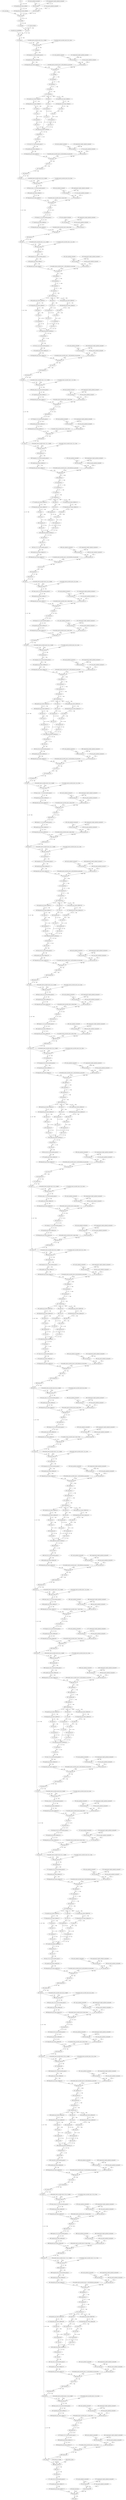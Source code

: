 strict digraph  {
"0 encoder_pos_embedding" [id=0, type=get_attr];
"1 conv_proj_bias" [id=1, type=get_attr];
"2 encoder_layers_encoder_layer_0_ln_1_weight" [id=2, type=get_attr];
"3 encoder_layers_encoder_layer_0_ln_1_bias" [id=3, type=get_attr];
"4 encoder_layers_encoder_layer_0_self_attention_in_proj_bias" [id=4, type=get_attr];
"5 encoder_layers_encoder_layer_0_self_attention_out_proj_bias" [id=5, type=get_attr];
"6 encoder_layers_encoder_layer_0_ln_2_weight" [id=6, type=get_attr];
"7 encoder_layers_encoder_layer_0_ln_2_bias" [id=7, type=get_attr];
"8 encoder_layers_encoder_layer_0_mlp_0_bias" [id=8, type=get_attr];
"9 encoder_layers_encoder_layer_0_mlp_3_bias" [id=9, type=get_attr];
"10 encoder_layers_encoder_layer_1_ln_1_weight" [id=10, type=get_attr];
"11 encoder_layers_encoder_layer_1_ln_1_bias" [id=11, type=get_attr];
"12 encoder_layers_encoder_layer_1_self_attention_in_proj_bias" [id=12, type=get_attr];
"13 encoder_layers_encoder_layer_1_self_attention_out_proj_bias" [id=13, type=get_attr];
"14 encoder_layers_encoder_layer_1_ln_2_weight" [id=14, type=get_attr];
"15 encoder_layers_encoder_layer_1_ln_2_bias" [id=15, type=get_attr];
"16 encoder_layers_encoder_layer_1_mlp_0_bias" [id=16, type=get_attr];
"17 encoder_layers_encoder_layer_1_mlp_3_bias" [id=17, type=get_attr];
"18 encoder_layers_encoder_layer_2_ln_1_weight" [id=18, type=get_attr];
"19 encoder_layers_encoder_layer_2_ln_1_bias" [id=19, type=get_attr];
"20 encoder_layers_encoder_layer_2_self_attention_in_proj_bias" [id=20, type=get_attr];
"21 encoder_layers_encoder_layer_2_self_attention_out_proj_bias" [id=21, type=get_attr];
"22 encoder_layers_encoder_layer_2_ln_2_weight" [id=22, type=get_attr];
"23 encoder_layers_encoder_layer_2_ln_2_bias" [id=23, type=get_attr];
"24 encoder_layers_encoder_layer_2_mlp_0_bias" [id=24, type=get_attr];
"25 encoder_layers_encoder_layer_2_mlp_3_bias" [id=25, type=get_attr];
"26 encoder_layers_encoder_layer_3_ln_1_weight" [id=26, type=get_attr];
"27 encoder_layers_encoder_layer_3_ln_1_bias" [id=27, type=get_attr];
"28 encoder_layers_encoder_layer_3_self_attention_in_proj_bias" [id=28, type=get_attr];
"29 encoder_layers_encoder_layer_3_self_attention_out_proj_bias" [id=29, type=get_attr];
"30 encoder_layers_encoder_layer_3_ln_2_weight" [id=30, type=get_attr];
"31 encoder_layers_encoder_layer_3_ln_2_bias" [id=31, type=get_attr];
"32 encoder_layers_encoder_layer_3_mlp_0_bias" [id=32, type=get_attr];
"33 encoder_layers_encoder_layer_3_mlp_3_bias" [id=33, type=get_attr];
"34 encoder_layers_encoder_layer_4_ln_1_weight" [id=34, type=get_attr];
"35 encoder_layers_encoder_layer_4_ln_1_bias" [id=35, type=get_attr];
"36 encoder_layers_encoder_layer_4_self_attention_in_proj_bias" [id=36, type=get_attr];
"37 encoder_layers_encoder_layer_4_self_attention_out_proj_bias" [id=37, type=get_attr];
"38 encoder_layers_encoder_layer_4_ln_2_weight" [id=38, type=get_attr];
"39 encoder_layers_encoder_layer_4_ln_2_bias" [id=39, type=get_attr];
"40 encoder_layers_encoder_layer_4_mlp_0_bias" [id=40, type=get_attr];
"41 encoder_layers_encoder_layer_4_mlp_3_bias" [id=41, type=get_attr];
"42 encoder_layers_encoder_layer_5_ln_1_weight" [id=42, type=get_attr];
"43 encoder_layers_encoder_layer_5_ln_1_bias" [id=43, type=get_attr];
"44 encoder_layers_encoder_layer_5_self_attention_in_proj_bias" [id=44, type=get_attr];
"45 encoder_layers_encoder_layer_5_self_attention_out_proj_bias" [id=45, type=get_attr];
"46 encoder_layers_encoder_layer_5_ln_2_weight" [id=46, type=get_attr];
"47 encoder_layers_encoder_layer_5_ln_2_bias" [id=47, type=get_attr];
"48 encoder_layers_encoder_layer_5_mlp_0_bias" [id=48, type=get_attr];
"49 encoder_layers_encoder_layer_5_mlp_3_bias" [id=49, type=get_attr];
"50 encoder_layers_encoder_layer_6_ln_1_weight" [id=50, type=get_attr];
"51 encoder_layers_encoder_layer_6_ln_1_bias" [id=51, type=get_attr];
"52 encoder_layers_encoder_layer_6_self_attention_in_proj_bias" [id=52, type=get_attr];
"53 encoder_layers_encoder_layer_6_self_attention_out_proj_bias" [id=53, type=get_attr];
"54 encoder_layers_encoder_layer_6_ln_2_weight" [id=54, type=get_attr];
"55 encoder_layers_encoder_layer_6_ln_2_bias" [id=55, type=get_attr];
"56 encoder_layers_encoder_layer_6_mlp_0_bias" [id=56, type=get_attr];
"57 encoder_layers_encoder_layer_6_mlp_3_bias" [id=57, type=get_attr];
"58 encoder_layers_encoder_layer_7_ln_1_weight" [id=58, type=get_attr];
"59 encoder_layers_encoder_layer_7_ln_1_bias" [id=59, type=get_attr];
"60 encoder_layers_encoder_layer_7_self_attention_in_proj_bias" [id=60, type=get_attr];
"61 encoder_layers_encoder_layer_7_self_attention_out_proj_bias" [id=61, type=get_attr];
"62 encoder_layers_encoder_layer_7_ln_2_weight" [id=62, type=get_attr];
"63 encoder_layers_encoder_layer_7_ln_2_bias" [id=63, type=get_attr];
"64 encoder_layers_encoder_layer_7_mlp_0_bias" [id=64, type=get_attr];
"65 encoder_layers_encoder_layer_7_mlp_3_bias" [id=65, type=get_attr];
"66 encoder_layers_encoder_layer_8_ln_1_weight" [id=66, type=get_attr];
"67 encoder_layers_encoder_layer_8_ln_1_bias" [id=67, type=get_attr];
"68 encoder_layers_encoder_layer_8_self_attention_in_proj_bias" [id=68, type=get_attr];
"69 encoder_layers_encoder_layer_8_self_attention_out_proj_bias" [id=69, type=get_attr];
"70 encoder_layers_encoder_layer_8_ln_2_weight" [id=70, type=get_attr];
"71 encoder_layers_encoder_layer_8_ln_2_bias" [id=71, type=get_attr];
"72 encoder_layers_encoder_layer_8_mlp_0_bias" [id=72, type=get_attr];
"73 encoder_layers_encoder_layer_8_mlp_3_bias" [id=73, type=get_attr];
"74 encoder_layers_encoder_layer_9_ln_1_weight" [id=74, type=get_attr];
"75 encoder_layers_encoder_layer_9_ln_1_bias" [id=75, type=get_attr];
"76 encoder_layers_encoder_layer_9_self_attention_in_proj_bias" [id=76, type=get_attr];
"77 encoder_layers_encoder_layer_9_self_attention_out_proj_bias" [id=77, type=get_attr];
"78 encoder_layers_encoder_layer_9_ln_2_weight" [id=78, type=get_attr];
"79 encoder_layers_encoder_layer_9_ln_2_bias" [id=79, type=get_attr];
"80 encoder_layers_encoder_layer_9_mlp_0_bias" [id=80, type=get_attr];
"81 encoder_layers_encoder_layer_9_mlp_3_bias" [id=81, type=get_attr];
"82 encoder_layers_encoder_layer_10_ln_1_weight" [id=82, type=get_attr];
"83 encoder_layers_encoder_layer_10_ln_1_bias" [id=83, type=get_attr];
"84 encoder_layers_encoder_layer_10_self_attention_in_proj_bias" [id=84, type=get_attr];
"85 encoder_layers_encoder_layer_10_self_attention_out_proj_bias" [id=85, type=get_attr];
"86 encoder_layers_encoder_layer_10_ln_2_weight" [id=86, type=get_attr];
"87 encoder_layers_encoder_layer_10_ln_2_bias" [id=87, type=get_attr];
"88 encoder_layers_encoder_layer_10_mlp_0_bias" [id=88, type=get_attr];
"89 encoder_layers_encoder_layer_10_mlp_3_bias" [id=89, type=get_attr];
"90 encoder_layers_encoder_layer_11_ln_1_weight" [id=90, type=get_attr];
"91 encoder_layers_encoder_layer_11_ln_1_bias" [id=91, type=get_attr];
"92 encoder_layers_encoder_layer_11_self_attention_in_proj_bias" [id=92, type=get_attr];
"93 encoder_layers_encoder_layer_11_self_attention_out_proj_bias" [id=93, type=get_attr];
"94 encoder_layers_encoder_layer_11_ln_2_weight" [id=94, type=get_attr];
"95 encoder_layers_encoder_layer_11_ln_2_bias" [id=95, type=get_attr];
"96 encoder_layers_encoder_layer_11_mlp_0_bias" [id=96, type=get_attr];
"97 encoder_layers_encoder_layer_11_mlp_3_bias" [id=97, type=get_attr];
"98 encoder_ln_weight" [id=98, type=get_attr];
"99 encoder_ln_bias" [id=99, type=get_attr];
"100 heads_head_bias" [id=100, type=get_attr];
"101 x" [id=101, type=input];
"102 quantize_per_tensor_default" [id=102, type=quantize_per_tensor];
"103 dequantize_per_tensor_default" [id=103, type=dequantize_per_tensor];
"104 scale_updated_constant0" [id=104, type=get_attr];
"105 compressed_weight_updated_constant0" [id=105, type=get_attr];
"106 mul_tensor" [id=106, type=mul];
"107 zero_point_updated_constant0" [id=107, type=get_attr];
"108 sub_tensor" [id=108, type=sub];
"109 conv2d" [id=109, type=conv2d];
"110 reshape" [id=110, type=reshape];
"111 permute" [id=111, type=permute];
"112 _frozen_param0" [id=112, type=get_attr];
"113 cat" [id=113, type=cat];
"114 add" [id=114, type=add];
"115 dropout" [id=115, type=dropout];
"116 layer_norm" [id=116, type=layer_norm];
"117 transpose" [id=117, type=transpose];
"118 transpose_0_0_nncf_smooth_quant_0" [id=118, type=call_module];
"119 quantize_per_tensor_default_1" [id=119, type=quantize_per_tensor];
"120 dequantize_per_tensor_default_1" [id=120, type=dequantize_per_tensor];
"121 scale_updated_constant1" [id=121, type=get_attr];
"122 compressed_weight_updated_constant1" [id=122, type=get_attr];
"123 mul_tensor_1" [id=123, type=mul];
"124 zero_point_updated_constant1" [id=124, type=get_attr];
"125 sub_tensor_1" [id=125, type=sub];
"126 linear" [id=126, type=linear];
"127 unflatten" [id=127, type=unflatten];
"128 unsqueeze" [id=128, type=unsqueeze];
"129 transpose_1" [id=129, type=transpose];
"130 squeeze" [id=130, type=squeeze];
"131 contiguous" [id=131, type=contiguous];
"132 quantize_per_tensor_default_2" [id=132, type=quantize_per_tensor];
"133 dequantize_per_tensor_default_2" [id=133, type=dequantize_per_tensor];
"134 select" [id=134, type=select];
"135 quantize_per_tensor_default_3" [id=135, type=quantize_per_tensor];
"136 dequantize_per_tensor_default_3" [id=136, type=dequantize_per_tensor];
"137 select_1" [id=137, type=select];
"138 select_2" [id=138, type=select];
"139 view" [id=139, type=view];
"140 transpose_2" [id=140, type=transpose];
"141 view_1" [id=141, type=view];
"142 transpose_3" [id=142, type=transpose];
"143 view_2" [id=143, type=view];
"144 transpose_4" [id=144, type=transpose];
"145 view_3" [id=145, type=view];
"146 view_4" [id=146, type=view];
"147 view_5" [id=147, type=view];
"148 scaled_dot_product_attention" [id=148, type=scaled_dot_product_attention];
"149 permute_1" [id=149, type=permute];
"150 view_6" [id=150, type=view];
"151 view_6_0_0_nncf_smooth_quant_0" [id=151, type=call_module];
"152 quantize_per_tensor_default_4" [id=152, type=quantize_per_tensor];
"153 dequantize_per_tensor_default_4" [id=153, type=dequantize_per_tensor];
"154 scale_updated_constant2" [id=154, type=get_attr];
"155 compressed_weight_updated_constant2" [id=155, type=get_attr];
"156 mul_tensor_2" [id=156, type=mul];
"157 zero_point_updated_constant2" [id=157, type=get_attr];
"158 sub_tensor_2" [id=158, type=sub];
"159 linear_1" [id=159, type=linear];
"160 view_7" [id=160, type=view];
"161 transpose_5" [id=161, type=transpose];
"162 dropout_1" [id=162, type=dropout];
"163 add_1" [id=163, type=add];
"164 layer_norm_1" [id=164, type=layer_norm];
"165 layer_norm_1_0_0_nncf_smooth_quant_0" [id=165, type=call_module];
"166 quantize_per_tensor_default_5" [id=166, type=quantize_per_tensor];
"167 dequantize_per_tensor_default_5" [id=167, type=dequantize_per_tensor];
"168 scale_updated_constant3" [id=168, type=get_attr];
"169 compressed_weight_updated_constant3" [id=169, type=get_attr];
"170 mul_tensor_3" [id=170, type=mul];
"171 zero_point_updated_constant3" [id=171, type=get_attr];
"172 sub_tensor_3" [id=172, type=sub];
"173 linear_2" [id=173, type=linear];
"174 gelu" [id=174, type=gelu];
"175 dropout_2" [id=175, type=dropout];
"176 dropout_2_0_0_nncf_smooth_quant_0" [id=176, type=call_module];
"177 quantize_per_tensor_default_6" [id=177, type=quantize_per_tensor];
"178 dequantize_per_tensor_default_6" [id=178, type=dequantize_per_tensor];
"179 scale_updated_constant4" [id=179, type=get_attr];
"180 compressed_weight_updated_constant4" [id=180, type=get_attr];
"181 mul_tensor_4" [id=181, type=mul];
"182 zero_point_updated_constant4" [id=182, type=get_attr];
"183 sub_tensor_4" [id=183, type=sub];
"184 linear_3" [id=184, type=linear];
"185 dropout_3" [id=185, type=dropout];
"186 add_2" [id=186, type=add];
"187 layer_norm_2" [id=187, type=layer_norm];
"188 transpose_6" [id=188, type=transpose];
"189 transpose_6_0_0_nncf_smooth_quant_0" [id=189, type=call_module];
"190 quantize_per_tensor_default_7" [id=190, type=quantize_per_tensor];
"191 dequantize_per_tensor_default_7" [id=191, type=dequantize_per_tensor];
"192 scale_updated_constant5" [id=192, type=get_attr];
"193 compressed_weight_updated_constant5" [id=193, type=get_attr];
"194 mul_tensor_5" [id=194, type=mul];
"195 zero_point_updated_constant5" [id=195, type=get_attr];
"196 sub_tensor_5" [id=196, type=sub];
"197 linear_4" [id=197, type=linear];
"198 unflatten_1" [id=198, type=unflatten];
"199 unsqueeze_1" [id=199, type=unsqueeze];
"200 transpose_7" [id=200, type=transpose];
"201 squeeze_1" [id=201, type=squeeze];
"202 contiguous_1" [id=202, type=contiguous];
"203 quantize_per_tensor_default_8" [id=203, type=quantize_per_tensor];
"204 dequantize_per_tensor_default_8" [id=204, type=dequantize_per_tensor];
"205 select_3" [id=205, type=select];
"206 quantize_per_tensor_default_9" [id=206, type=quantize_per_tensor];
"207 dequantize_per_tensor_default_9" [id=207, type=dequantize_per_tensor];
"208 select_4" [id=208, type=select];
"209 select_5" [id=209, type=select];
"210 view_8" [id=210, type=view];
"211 transpose_8" [id=211, type=transpose];
"212 view_9" [id=212, type=view];
"213 transpose_9" [id=213, type=transpose];
"214 view_10" [id=214, type=view];
"215 transpose_10" [id=215, type=transpose];
"216 view_11" [id=216, type=view];
"217 view_12" [id=217, type=view];
"218 view_13" [id=218, type=view];
"219 scaled_dot_product_attention_1" [id=219, type=scaled_dot_product_attention];
"220 permute_2" [id=220, type=permute];
"221 view_14" [id=221, type=view];
"222 view_14_0_0_nncf_smooth_quant_0" [id=222, type=call_module];
"223 quantize_per_tensor_default_10" [id=223, type=quantize_per_tensor];
"224 dequantize_per_tensor_default_10" [id=224, type=dequantize_per_tensor];
"225 scale_updated_constant6" [id=225, type=get_attr];
"226 compressed_weight_updated_constant6" [id=226, type=get_attr];
"227 mul_tensor_6" [id=227, type=mul];
"228 zero_point_updated_constant6" [id=228, type=get_attr];
"229 sub_tensor_6" [id=229, type=sub];
"230 linear_5" [id=230, type=linear];
"231 view_15" [id=231, type=view];
"232 transpose_11" [id=232, type=transpose];
"233 dropout_4" [id=233, type=dropout];
"234 add_3" [id=234, type=add];
"235 layer_norm_3" [id=235, type=layer_norm];
"236 layer_norm_3_0_0_nncf_smooth_quant_0" [id=236, type=call_module];
"237 quantize_per_tensor_default_11" [id=237, type=quantize_per_tensor];
"238 dequantize_per_tensor_default_11" [id=238, type=dequantize_per_tensor];
"239 scale_updated_constant7" [id=239, type=get_attr];
"240 compressed_weight_updated_constant7" [id=240, type=get_attr];
"241 mul_tensor_7" [id=241, type=mul];
"242 zero_point_updated_constant7" [id=242, type=get_attr];
"243 sub_tensor_7" [id=243, type=sub];
"244 linear_6" [id=244, type=linear];
"245 gelu_1" [id=245, type=gelu];
"246 dropout_5" [id=246, type=dropout];
"247 dropout_5_0_0_nncf_smooth_quant_0" [id=247, type=call_module];
"248 quantize_per_tensor_default_12" [id=248, type=quantize_per_tensor];
"249 dequantize_per_tensor_default_12" [id=249, type=dequantize_per_tensor];
"250 scale_updated_constant8" [id=250, type=get_attr];
"251 compressed_weight_updated_constant8" [id=251, type=get_attr];
"252 mul_tensor_8" [id=252, type=mul];
"253 zero_point_updated_constant8" [id=253, type=get_attr];
"254 sub_tensor_8" [id=254, type=sub];
"255 linear_7" [id=255, type=linear];
"256 dropout_6" [id=256, type=dropout];
"257 add_4" [id=257, type=add];
"258 layer_norm_4" [id=258, type=layer_norm];
"259 transpose_12" [id=259, type=transpose];
"260 transpose_12_0_0_nncf_smooth_quant_0" [id=260, type=call_module];
"261 quantize_per_tensor_default_13" [id=261, type=quantize_per_tensor];
"262 dequantize_per_tensor_default_13" [id=262, type=dequantize_per_tensor];
"263 scale_updated_constant9" [id=263, type=get_attr];
"264 compressed_weight_updated_constant9" [id=264, type=get_attr];
"265 mul_tensor_9" [id=265, type=mul];
"266 zero_point_updated_constant9" [id=266, type=get_attr];
"267 sub_tensor_9" [id=267, type=sub];
"268 linear_8" [id=268, type=linear];
"269 unflatten_2" [id=269, type=unflatten];
"270 unsqueeze_2" [id=270, type=unsqueeze];
"271 transpose_13" [id=271, type=transpose];
"272 squeeze_2" [id=272, type=squeeze];
"273 contiguous_2" [id=273, type=contiguous];
"274 quantize_per_tensor_default_14" [id=274, type=quantize_per_tensor];
"275 dequantize_per_tensor_default_14" [id=275, type=dequantize_per_tensor];
"276 select_6" [id=276, type=select];
"277 quantize_per_tensor_default_15" [id=277, type=quantize_per_tensor];
"278 dequantize_per_tensor_default_15" [id=278, type=dequantize_per_tensor];
"279 select_7" [id=279, type=select];
"280 select_8" [id=280, type=select];
"281 view_16" [id=281, type=view];
"282 transpose_14" [id=282, type=transpose];
"283 view_17" [id=283, type=view];
"284 transpose_15" [id=284, type=transpose];
"285 view_18" [id=285, type=view];
"286 transpose_16" [id=286, type=transpose];
"287 view_19" [id=287, type=view];
"288 view_20" [id=288, type=view];
"289 view_21" [id=289, type=view];
"290 scaled_dot_product_attention_2" [id=290, type=scaled_dot_product_attention];
"291 permute_3" [id=291, type=permute];
"292 view_22" [id=292, type=view];
"293 view_22_0_0_nncf_smooth_quant_0" [id=293, type=call_module];
"294 quantize_per_tensor_default_16" [id=294, type=quantize_per_tensor];
"295 dequantize_per_tensor_default_16" [id=295, type=dequantize_per_tensor];
"296 scale_updated_constant10" [id=296, type=get_attr];
"297 compressed_weight_updated_constant10" [id=297, type=get_attr];
"298 mul_tensor_10" [id=298, type=mul];
"299 zero_point_updated_constant10" [id=299, type=get_attr];
"300 sub_tensor_10" [id=300, type=sub];
"301 linear_9" [id=301, type=linear];
"302 view_23" [id=302, type=view];
"303 transpose_17" [id=303, type=transpose];
"304 dropout_7" [id=304, type=dropout];
"305 add_5" [id=305, type=add];
"306 layer_norm_5" [id=306, type=layer_norm];
"307 layer_norm_5_0_0_nncf_smooth_quant_0" [id=307, type=call_module];
"308 quantize_per_tensor_default_17" [id=308, type=quantize_per_tensor];
"309 dequantize_per_tensor_default_17" [id=309, type=dequantize_per_tensor];
"310 scale_updated_constant11" [id=310, type=get_attr];
"311 compressed_weight_updated_constant11" [id=311, type=get_attr];
"312 mul_tensor_11" [id=312, type=mul];
"313 zero_point_updated_constant11" [id=313, type=get_attr];
"314 sub_tensor_11" [id=314, type=sub];
"315 linear_10" [id=315, type=linear];
"316 gelu_2" [id=316, type=gelu];
"317 dropout_8" [id=317, type=dropout];
"318 dropout_8_0_0_nncf_smooth_quant_0" [id=318, type=call_module];
"319 quantize_per_tensor_default_18" [id=319, type=quantize_per_tensor];
"320 dequantize_per_tensor_default_18" [id=320, type=dequantize_per_tensor];
"321 scale_updated_constant12" [id=321, type=get_attr];
"322 compressed_weight_updated_constant12" [id=322, type=get_attr];
"323 mul_tensor_12" [id=323, type=mul];
"324 zero_point_updated_constant12" [id=324, type=get_attr];
"325 sub_tensor_12" [id=325, type=sub];
"326 linear_11" [id=326, type=linear];
"327 dropout_9" [id=327, type=dropout];
"328 add_6" [id=328, type=add];
"329 layer_norm_6" [id=329, type=layer_norm];
"330 transpose_18" [id=330, type=transpose];
"331 transpose_18_0_0_nncf_smooth_quant_0" [id=331, type=call_module];
"332 quantize_per_tensor_default_19" [id=332, type=quantize_per_tensor];
"333 dequantize_per_tensor_default_19" [id=333, type=dequantize_per_tensor];
"334 scale_updated_constant13" [id=334, type=get_attr];
"335 compressed_weight_updated_constant13" [id=335, type=get_attr];
"336 mul_tensor_13" [id=336, type=mul];
"337 zero_point_updated_constant13" [id=337, type=get_attr];
"338 sub_tensor_13" [id=338, type=sub];
"339 linear_12" [id=339, type=linear];
"340 unflatten_3" [id=340, type=unflatten];
"341 unsqueeze_3" [id=341, type=unsqueeze];
"342 transpose_19" [id=342, type=transpose];
"343 squeeze_3" [id=343, type=squeeze];
"344 contiguous_3" [id=344, type=contiguous];
"345 quantize_per_tensor_default_20" [id=345, type=quantize_per_tensor];
"346 dequantize_per_tensor_default_20" [id=346, type=dequantize_per_tensor];
"347 select_9" [id=347, type=select];
"348 quantize_per_tensor_default_21" [id=348, type=quantize_per_tensor];
"349 dequantize_per_tensor_default_21" [id=349, type=dequantize_per_tensor];
"350 select_10" [id=350, type=select];
"351 select_11" [id=351, type=select];
"352 view_24" [id=352, type=view];
"353 transpose_20" [id=353, type=transpose];
"354 view_25" [id=354, type=view];
"355 transpose_21" [id=355, type=transpose];
"356 view_26" [id=356, type=view];
"357 transpose_22" [id=357, type=transpose];
"358 view_27" [id=358, type=view];
"359 view_28" [id=359, type=view];
"360 view_29" [id=360, type=view];
"361 scaled_dot_product_attention_3" [id=361, type=scaled_dot_product_attention];
"362 permute_4" [id=362, type=permute];
"363 view_30" [id=363, type=view];
"364 view_30_0_0_nncf_smooth_quant_0" [id=364, type=call_module];
"365 quantize_per_tensor_default_22" [id=365, type=quantize_per_tensor];
"366 dequantize_per_tensor_default_22" [id=366, type=dequantize_per_tensor];
"367 scale_updated_constant14" [id=367, type=get_attr];
"368 compressed_weight_updated_constant14" [id=368, type=get_attr];
"369 mul_tensor_14" [id=369, type=mul];
"370 zero_point_updated_constant14" [id=370, type=get_attr];
"371 sub_tensor_14" [id=371, type=sub];
"372 linear_13" [id=372, type=linear];
"373 view_31" [id=373, type=view];
"374 transpose_23" [id=374, type=transpose];
"375 dropout_10" [id=375, type=dropout];
"376 add_7" [id=376, type=add];
"377 layer_norm_7" [id=377, type=layer_norm];
"378 layer_norm_7_0_0_nncf_smooth_quant_0" [id=378, type=call_module];
"379 quantize_per_tensor_default_23" [id=379, type=quantize_per_tensor];
"380 dequantize_per_tensor_default_23" [id=380, type=dequantize_per_tensor];
"381 scale_updated_constant15" [id=381, type=get_attr];
"382 compressed_weight_updated_constant15" [id=382, type=get_attr];
"383 mul_tensor_15" [id=383, type=mul];
"384 zero_point_updated_constant15" [id=384, type=get_attr];
"385 sub_tensor_15" [id=385, type=sub];
"386 linear_14" [id=386, type=linear];
"387 gelu_3" [id=387, type=gelu];
"388 dropout_11" [id=388, type=dropout];
"389 dropout_11_0_0_nncf_smooth_quant_0" [id=389, type=call_module];
"390 quantize_per_tensor_default_24" [id=390, type=quantize_per_tensor];
"391 dequantize_per_tensor_default_24" [id=391, type=dequantize_per_tensor];
"392 scale_updated_constant16" [id=392, type=get_attr];
"393 compressed_weight_updated_constant16" [id=393, type=get_attr];
"394 mul_tensor_16" [id=394, type=mul];
"395 zero_point_updated_constant16" [id=395, type=get_attr];
"396 sub_tensor_16" [id=396, type=sub];
"397 linear_15" [id=397, type=linear];
"398 dropout_12" [id=398, type=dropout];
"399 add_8" [id=399, type=add];
"400 layer_norm_8" [id=400, type=layer_norm];
"401 transpose_24" [id=401, type=transpose];
"402 transpose_24_0_0_nncf_smooth_quant_0" [id=402, type=call_module];
"403 quantize_per_tensor_default_25" [id=403, type=quantize_per_tensor];
"404 dequantize_per_tensor_default_25" [id=404, type=dequantize_per_tensor];
"405 scale_updated_constant17" [id=405, type=get_attr];
"406 compressed_weight_updated_constant17" [id=406, type=get_attr];
"407 mul_tensor_17" [id=407, type=mul];
"408 zero_point_updated_constant17" [id=408, type=get_attr];
"409 sub_tensor_17" [id=409, type=sub];
"410 linear_16" [id=410, type=linear];
"411 unflatten_4" [id=411, type=unflatten];
"412 unsqueeze_4" [id=412, type=unsqueeze];
"413 transpose_25" [id=413, type=transpose];
"414 squeeze_4" [id=414, type=squeeze];
"415 contiguous_4" [id=415, type=contiguous];
"416 quantize_per_tensor_default_26" [id=416, type=quantize_per_tensor];
"417 dequantize_per_tensor_default_26" [id=417, type=dequantize_per_tensor];
"418 select_12" [id=418, type=select];
"419 quantize_per_tensor_default_27" [id=419, type=quantize_per_tensor];
"420 dequantize_per_tensor_default_27" [id=420, type=dequantize_per_tensor];
"421 select_13" [id=421, type=select];
"422 select_14" [id=422, type=select];
"423 view_32" [id=423, type=view];
"424 transpose_26" [id=424, type=transpose];
"425 view_33" [id=425, type=view];
"426 transpose_27" [id=426, type=transpose];
"427 view_34" [id=427, type=view];
"428 transpose_28" [id=428, type=transpose];
"429 view_35" [id=429, type=view];
"430 view_36" [id=430, type=view];
"431 view_37" [id=431, type=view];
"432 scaled_dot_product_attention_4" [id=432, type=scaled_dot_product_attention];
"433 permute_5" [id=433, type=permute];
"434 view_38" [id=434, type=view];
"435 view_38_0_0_nncf_smooth_quant_0" [id=435, type=call_module];
"436 quantize_per_tensor_default_28" [id=436, type=quantize_per_tensor];
"437 dequantize_per_tensor_default_28" [id=437, type=dequantize_per_tensor];
"438 scale_updated_constant18" [id=438, type=get_attr];
"439 compressed_weight_updated_constant18" [id=439, type=get_attr];
"440 mul_tensor_18" [id=440, type=mul];
"441 zero_point_updated_constant18" [id=441, type=get_attr];
"442 sub_tensor_18" [id=442, type=sub];
"443 linear_17" [id=443, type=linear];
"444 view_39" [id=444, type=view];
"445 transpose_29" [id=445, type=transpose];
"446 dropout_13" [id=446, type=dropout];
"447 add_9" [id=447, type=add];
"448 layer_norm_9" [id=448, type=layer_norm];
"449 layer_norm_9_0_0_nncf_smooth_quant_0" [id=449, type=call_module];
"450 quantize_per_tensor_default_29" [id=450, type=quantize_per_tensor];
"451 dequantize_per_tensor_default_29" [id=451, type=dequantize_per_tensor];
"452 scale_updated_constant19" [id=452, type=get_attr];
"453 compressed_weight_updated_constant19" [id=453, type=get_attr];
"454 mul_tensor_19" [id=454, type=mul];
"455 zero_point_updated_constant19" [id=455, type=get_attr];
"456 sub_tensor_19" [id=456, type=sub];
"457 linear_18" [id=457, type=linear];
"458 gelu_4" [id=458, type=gelu];
"459 dropout_14" [id=459, type=dropout];
"460 dropout_14_0_0_nncf_smooth_quant_0" [id=460, type=call_module];
"461 quantize_per_tensor_default_30" [id=461, type=quantize_per_tensor];
"462 dequantize_per_tensor_default_30" [id=462, type=dequantize_per_tensor];
"463 scale_updated_constant20" [id=463, type=get_attr];
"464 compressed_weight_updated_constant20" [id=464, type=get_attr];
"465 mul_tensor_20" [id=465, type=mul];
"466 zero_point_updated_constant20" [id=466, type=get_attr];
"467 sub_tensor_20" [id=467, type=sub];
"468 linear_19" [id=468, type=linear];
"469 dropout_15" [id=469, type=dropout];
"470 add_10" [id=470, type=add];
"471 layer_norm_10" [id=471, type=layer_norm];
"472 transpose_30" [id=472, type=transpose];
"473 transpose_30_0_0_nncf_smooth_quant_0" [id=473, type=call_module];
"474 quantize_per_tensor_default_31" [id=474, type=quantize_per_tensor];
"475 dequantize_per_tensor_default_31" [id=475, type=dequantize_per_tensor];
"476 scale_updated_constant21" [id=476, type=get_attr];
"477 compressed_weight_updated_constant21" [id=477, type=get_attr];
"478 mul_tensor_21" [id=478, type=mul];
"479 zero_point_updated_constant21" [id=479, type=get_attr];
"480 sub_tensor_21" [id=480, type=sub];
"481 linear_20" [id=481, type=linear];
"482 unflatten_5" [id=482, type=unflatten];
"483 unsqueeze_5" [id=483, type=unsqueeze];
"484 transpose_31" [id=484, type=transpose];
"485 squeeze_5" [id=485, type=squeeze];
"486 contiguous_5" [id=486, type=contiguous];
"487 quantize_per_tensor_default_32" [id=487, type=quantize_per_tensor];
"488 dequantize_per_tensor_default_32" [id=488, type=dequantize_per_tensor];
"489 select_15" [id=489, type=select];
"490 quantize_per_tensor_default_33" [id=490, type=quantize_per_tensor];
"491 dequantize_per_tensor_default_33" [id=491, type=dequantize_per_tensor];
"492 select_16" [id=492, type=select];
"493 select_17" [id=493, type=select];
"494 view_40" [id=494, type=view];
"495 transpose_32" [id=495, type=transpose];
"496 view_41" [id=496, type=view];
"497 transpose_33" [id=497, type=transpose];
"498 view_42" [id=498, type=view];
"499 transpose_34" [id=499, type=transpose];
"500 view_43" [id=500, type=view];
"501 view_44" [id=501, type=view];
"502 view_45" [id=502, type=view];
"503 scaled_dot_product_attention_5" [id=503, type=scaled_dot_product_attention];
"504 permute_6" [id=504, type=permute];
"505 view_46" [id=505, type=view];
"506 view_46_0_0_nncf_smooth_quant_0" [id=506, type=call_module];
"507 quantize_per_tensor_default_34" [id=507, type=quantize_per_tensor];
"508 dequantize_per_tensor_default_34" [id=508, type=dequantize_per_tensor];
"509 scale_updated_constant22" [id=509, type=get_attr];
"510 compressed_weight_updated_constant22" [id=510, type=get_attr];
"511 mul_tensor_22" [id=511, type=mul];
"512 zero_point_updated_constant22" [id=512, type=get_attr];
"513 sub_tensor_22" [id=513, type=sub];
"514 linear_21" [id=514, type=linear];
"515 view_47" [id=515, type=view];
"516 transpose_35" [id=516, type=transpose];
"517 dropout_16" [id=517, type=dropout];
"518 add_11" [id=518, type=add];
"519 layer_norm_11" [id=519, type=layer_norm];
"520 layer_norm_11_0_0_nncf_smooth_quant_0" [id=520, type=call_module];
"521 quantize_per_tensor_default_35" [id=521, type=quantize_per_tensor];
"522 dequantize_per_tensor_default_35" [id=522, type=dequantize_per_tensor];
"523 scale_updated_constant23" [id=523, type=get_attr];
"524 compressed_weight_updated_constant23" [id=524, type=get_attr];
"525 mul_tensor_23" [id=525, type=mul];
"526 zero_point_updated_constant23" [id=526, type=get_attr];
"527 sub_tensor_23" [id=527, type=sub];
"528 linear_22" [id=528, type=linear];
"529 gelu_5" [id=529, type=gelu];
"530 dropout_17" [id=530, type=dropout];
"531 dropout_17_0_0_nncf_smooth_quant_0" [id=531, type=call_module];
"532 quantize_per_tensor_default_36" [id=532, type=quantize_per_tensor];
"533 dequantize_per_tensor_default_36" [id=533, type=dequantize_per_tensor];
"534 scale_updated_constant24" [id=534, type=get_attr];
"535 compressed_weight_updated_constant24" [id=535, type=get_attr];
"536 mul_tensor_24" [id=536, type=mul];
"537 zero_point_updated_constant24" [id=537, type=get_attr];
"538 sub_tensor_24" [id=538, type=sub];
"539 linear_23" [id=539, type=linear];
"540 dropout_18" [id=540, type=dropout];
"541 add_12" [id=541, type=add];
"542 layer_norm_12" [id=542, type=layer_norm];
"543 transpose_36" [id=543, type=transpose];
"544 transpose_36_0_0_nncf_smooth_quant_0" [id=544, type=call_module];
"545 quantize_per_tensor_default_37" [id=545, type=quantize_per_tensor];
"546 dequantize_per_tensor_default_37" [id=546, type=dequantize_per_tensor];
"547 scale_updated_constant25" [id=547, type=get_attr];
"548 compressed_weight_updated_constant25" [id=548, type=get_attr];
"549 mul_tensor_25" [id=549, type=mul];
"550 zero_point_updated_constant25" [id=550, type=get_attr];
"551 sub_tensor_25" [id=551, type=sub];
"552 linear_24" [id=552, type=linear];
"553 unflatten_6" [id=553, type=unflatten];
"554 unsqueeze_6" [id=554, type=unsqueeze];
"555 transpose_37" [id=555, type=transpose];
"556 squeeze_6" [id=556, type=squeeze];
"557 contiguous_6" [id=557, type=contiguous];
"558 quantize_per_tensor_default_38" [id=558, type=quantize_per_tensor];
"559 dequantize_per_tensor_default_38" [id=559, type=dequantize_per_tensor];
"560 select_18" [id=560, type=select];
"561 quantize_per_tensor_default_39" [id=561, type=quantize_per_tensor];
"562 dequantize_per_tensor_default_39" [id=562, type=dequantize_per_tensor];
"563 select_19" [id=563, type=select];
"564 select_20" [id=564, type=select];
"565 view_48" [id=565, type=view];
"566 transpose_38" [id=566, type=transpose];
"567 view_49" [id=567, type=view];
"568 transpose_39" [id=568, type=transpose];
"569 view_50" [id=569, type=view];
"570 transpose_40" [id=570, type=transpose];
"571 view_51" [id=571, type=view];
"572 view_52" [id=572, type=view];
"573 view_53" [id=573, type=view];
"574 scaled_dot_product_attention_6" [id=574, type=scaled_dot_product_attention];
"575 permute_7" [id=575, type=permute];
"576 view_54" [id=576, type=view];
"577 view_54_0_0_nncf_smooth_quant_0" [id=577, type=call_module];
"578 quantize_per_tensor_default_40" [id=578, type=quantize_per_tensor];
"579 dequantize_per_tensor_default_40" [id=579, type=dequantize_per_tensor];
"580 scale_updated_constant26" [id=580, type=get_attr];
"581 compressed_weight_updated_constant26" [id=581, type=get_attr];
"582 mul_tensor_26" [id=582, type=mul];
"583 zero_point_updated_constant26" [id=583, type=get_attr];
"584 sub_tensor_26" [id=584, type=sub];
"585 linear_25" [id=585, type=linear];
"586 view_55" [id=586, type=view];
"587 transpose_41" [id=587, type=transpose];
"588 dropout_19" [id=588, type=dropout];
"589 add_13" [id=589, type=add];
"590 layer_norm_13" [id=590, type=layer_norm];
"591 layer_norm_13_0_0_nncf_smooth_quant_0" [id=591, type=call_module];
"592 quantize_per_tensor_default_41" [id=592, type=quantize_per_tensor];
"593 dequantize_per_tensor_default_41" [id=593, type=dequantize_per_tensor];
"594 scale_updated_constant27" [id=594, type=get_attr];
"595 compressed_weight_updated_constant27" [id=595, type=get_attr];
"596 mul_tensor_27" [id=596, type=mul];
"597 zero_point_updated_constant27" [id=597, type=get_attr];
"598 sub_tensor_27" [id=598, type=sub];
"599 linear_26" [id=599, type=linear];
"600 gelu_6" [id=600, type=gelu];
"601 dropout_20" [id=601, type=dropout];
"602 dropout_20_0_0_nncf_smooth_quant_0" [id=602, type=call_module];
"603 quantize_per_tensor_default_42" [id=603, type=quantize_per_tensor];
"604 dequantize_per_tensor_default_42" [id=604, type=dequantize_per_tensor];
"605 scale_updated_constant28" [id=605, type=get_attr];
"606 compressed_weight_updated_constant28" [id=606, type=get_attr];
"607 mul_tensor_28" [id=607, type=mul];
"608 zero_point_updated_constant28" [id=608, type=get_attr];
"609 sub_tensor_28" [id=609, type=sub];
"610 linear_27" [id=610, type=linear];
"611 dropout_21" [id=611, type=dropout];
"612 add_14" [id=612, type=add];
"613 layer_norm_14" [id=613, type=layer_norm];
"614 transpose_42" [id=614, type=transpose];
"615 transpose_42_0_0_nncf_smooth_quant_0" [id=615, type=call_module];
"616 quantize_per_tensor_default_43" [id=616, type=quantize_per_tensor];
"617 dequantize_per_tensor_default_43" [id=617, type=dequantize_per_tensor];
"618 scale_updated_constant29" [id=618, type=get_attr];
"619 compressed_weight_updated_constant29" [id=619, type=get_attr];
"620 mul_tensor_29" [id=620, type=mul];
"621 zero_point_updated_constant29" [id=621, type=get_attr];
"622 sub_tensor_29" [id=622, type=sub];
"623 linear_28" [id=623, type=linear];
"624 unflatten_7" [id=624, type=unflatten];
"625 unsqueeze_7" [id=625, type=unsqueeze];
"626 transpose_43" [id=626, type=transpose];
"627 squeeze_7" [id=627, type=squeeze];
"628 contiguous_7" [id=628, type=contiguous];
"629 quantize_per_tensor_default_44" [id=629, type=quantize_per_tensor];
"630 dequantize_per_tensor_default_44" [id=630, type=dequantize_per_tensor];
"631 select_21" [id=631, type=select];
"632 quantize_per_tensor_default_45" [id=632, type=quantize_per_tensor];
"633 dequantize_per_tensor_default_45" [id=633, type=dequantize_per_tensor];
"634 select_22" [id=634, type=select];
"635 select_23" [id=635, type=select];
"636 view_56" [id=636, type=view];
"637 transpose_44" [id=637, type=transpose];
"638 view_57" [id=638, type=view];
"639 transpose_45" [id=639, type=transpose];
"640 view_58" [id=640, type=view];
"641 transpose_46" [id=641, type=transpose];
"642 view_59" [id=642, type=view];
"643 view_60" [id=643, type=view];
"644 view_61" [id=644, type=view];
"645 scaled_dot_product_attention_7" [id=645, type=scaled_dot_product_attention];
"646 permute_8" [id=646, type=permute];
"647 view_62" [id=647, type=view];
"648 view_62_0_0_nncf_smooth_quant_0" [id=648, type=call_module];
"649 quantize_per_tensor_default_46" [id=649, type=quantize_per_tensor];
"650 dequantize_per_tensor_default_46" [id=650, type=dequantize_per_tensor];
"651 scale_updated_constant30" [id=651, type=get_attr];
"652 compressed_weight_updated_constant30" [id=652, type=get_attr];
"653 mul_tensor_30" [id=653, type=mul];
"654 zero_point_updated_constant30" [id=654, type=get_attr];
"655 sub_tensor_30" [id=655, type=sub];
"656 linear_29" [id=656, type=linear];
"657 view_63" [id=657, type=view];
"658 transpose_47" [id=658, type=transpose];
"659 dropout_22" [id=659, type=dropout];
"660 add_15" [id=660, type=add];
"661 layer_norm_15" [id=661, type=layer_norm];
"662 layer_norm_15_0_0_nncf_smooth_quant_0" [id=662, type=call_module];
"663 quantize_per_tensor_default_47" [id=663, type=quantize_per_tensor];
"664 dequantize_per_tensor_default_47" [id=664, type=dequantize_per_tensor];
"665 scale_updated_constant31" [id=665, type=get_attr];
"666 compressed_weight_updated_constant31" [id=666, type=get_attr];
"667 mul_tensor_31" [id=667, type=mul];
"668 zero_point_updated_constant31" [id=668, type=get_attr];
"669 sub_tensor_31" [id=669, type=sub];
"670 linear_30" [id=670, type=linear];
"671 gelu_7" [id=671, type=gelu];
"672 dropout_23" [id=672, type=dropout];
"673 dropout_23_0_0_nncf_smooth_quant_0" [id=673, type=call_module];
"674 quantize_per_tensor_default_48" [id=674, type=quantize_per_tensor];
"675 dequantize_per_tensor_default_48" [id=675, type=dequantize_per_tensor];
"676 scale_updated_constant32" [id=676, type=get_attr];
"677 compressed_weight_updated_constant32" [id=677, type=get_attr];
"678 mul_tensor_32" [id=678, type=mul];
"679 zero_point_updated_constant32" [id=679, type=get_attr];
"680 sub_tensor_32" [id=680, type=sub];
"681 linear_31" [id=681, type=linear];
"682 dropout_24" [id=682, type=dropout];
"683 add_16" [id=683, type=add];
"684 layer_norm_16" [id=684, type=layer_norm];
"685 transpose_48" [id=685, type=transpose];
"686 transpose_48_0_0_nncf_smooth_quant_0" [id=686, type=call_module];
"687 quantize_per_tensor_default_49" [id=687, type=quantize_per_tensor];
"688 dequantize_per_tensor_default_49" [id=688, type=dequantize_per_tensor];
"689 scale_updated_constant33" [id=689, type=get_attr];
"690 compressed_weight_updated_constant33" [id=690, type=get_attr];
"691 mul_tensor_33" [id=691, type=mul];
"692 zero_point_updated_constant33" [id=692, type=get_attr];
"693 sub_tensor_33" [id=693, type=sub];
"694 linear_32" [id=694, type=linear];
"695 unflatten_8" [id=695, type=unflatten];
"696 unsqueeze_8" [id=696, type=unsqueeze];
"697 transpose_49" [id=697, type=transpose];
"698 squeeze_8" [id=698, type=squeeze];
"699 contiguous_8" [id=699, type=contiguous];
"700 quantize_per_tensor_default_50" [id=700, type=quantize_per_tensor];
"701 dequantize_per_tensor_default_50" [id=701, type=dequantize_per_tensor];
"702 select_24" [id=702, type=select];
"703 quantize_per_tensor_default_51" [id=703, type=quantize_per_tensor];
"704 dequantize_per_tensor_default_51" [id=704, type=dequantize_per_tensor];
"705 select_25" [id=705, type=select];
"706 select_26" [id=706, type=select];
"707 view_64" [id=707, type=view];
"708 transpose_50" [id=708, type=transpose];
"709 view_65" [id=709, type=view];
"710 transpose_51" [id=710, type=transpose];
"711 view_66" [id=711, type=view];
"712 transpose_52" [id=712, type=transpose];
"713 view_67" [id=713, type=view];
"714 view_68" [id=714, type=view];
"715 view_69" [id=715, type=view];
"716 scaled_dot_product_attention_8" [id=716, type=scaled_dot_product_attention];
"717 permute_9" [id=717, type=permute];
"718 view_70" [id=718, type=view];
"719 view_70_0_0_nncf_smooth_quant_0" [id=719, type=call_module];
"720 quantize_per_tensor_default_52" [id=720, type=quantize_per_tensor];
"721 dequantize_per_tensor_default_52" [id=721, type=dequantize_per_tensor];
"722 scale_updated_constant34" [id=722, type=get_attr];
"723 compressed_weight_updated_constant34" [id=723, type=get_attr];
"724 mul_tensor_34" [id=724, type=mul];
"725 zero_point_updated_constant34" [id=725, type=get_attr];
"726 sub_tensor_34" [id=726, type=sub];
"727 linear_33" [id=727, type=linear];
"728 view_71" [id=728, type=view];
"729 transpose_53" [id=729, type=transpose];
"730 dropout_25" [id=730, type=dropout];
"731 add_17" [id=731, type=add];
"732 layer_norm_17" [id=732, type=layer_norm];
"733 layer_norm_17_0_0_nncf_smooth_quant_0" [id=733, type=call_module];
"734 quantize_per_tensor_default_53" [id=734, type=quantize_per_tensor];
"735 dequantize_per_tensor_default_53" [id=735, type=dequantize_per_tensor];
"736 scale_updated_constant35" [id=736, type=get_attr];
"737 compressed_weight_updated_constant35" [id=737, type=get_attr];
"738 mul_tensor_35" [id=738, type=mul];
"739 zero_point_updated_constant35" [id=739, type=get_attr];
"740 sub_tensor_35" [id=740, type=sub];
"741 linear_34" [id=741, type=linear];
"742 gelu_8" [id=742, type=gelu];
"743 dropout_26" [id=743, type=dropout];
"744 dropout_26_0_0_nncf_smooth_quant_0" [id=744, type=call_module];
"745 quantize_per_tensor_default_54" [id=745, type=quantize_per_tensor];
"746 dequantize_per_tensor_default_54" [id=746, type=dequantize_per_tensor];
"747 scale_updated_constant36" [id=747, type=get_attr];
"748 compressed_weight_updated_constant36" [id=748, type=get_attr];
"749 mul_tensor_36" [id=749, type=mul];
"750 zero_point_updated_constant36" [id=750, type=get_attr];
"751 sub_tensor_36" [id=751, type=sub];
"752 linear_35" [id=752, type=linear];
"753 dropout_27" [id=753, type=dropout];
"754 add_18" [id=754, type=add];
"755 layer_norm_18" [id=755, type=layer_norm];
"756 transpose_54" [id=756, type=transpose];
"757 transpose_54_0_0_nncf_smooth_quant_0" [id=757, type=call_module];
"758 quantize_per_tensor_default_55" [id=758, type=quantize_per_tensor];
"759 dequantize_per_tensor_default_55" [id=759, type=dequantize_per_tensor];
"760 scale_updated_constant37" [id=760, type=get_attr];
"761 compressed_weight_updated_constant37" [id=761, type=get_attr];
"762 mul_tensor_37" [id=762, type=mul];
"763 zero_point_updated_constant37" [id=763, type=get_attr];
"764 sub_tensor_37" [id=764, type=sub];
"765 linear_36" [id=765, type=linear];
"766 unflatten_9" [id=766, type=unflatten];
"767 unsqueeze_9" [id=767, type=unsqueeze];
"768 transpose_55" [id=768, type=transpose];
"769 squeeze_9" [id=769, type=squeeze];
"770 contiguous_9" [id=770, type=contiguous];
"771 quantize_per_tensor_default_56" [id=771, type=quantize_per_tensor];
"772 dequantize_per_tensor_default_56" [id=772, type=dequantize_per_tensor];
"773 select_27" [id=773, type=select];
"774 quantize_per_tensor_default_57" [id=774, type=quantize_per_tensor];
"775 dequantize_per_tensor_default_57" [id=775, type=dequantize_per_tensor];
"776 select_28" [id=776, type=select];
"777 select_29" [id=777, type=select];
"778 view_72" [id=778, type=view];
"779 transpose_56" [id=779, type=transpose];
"780 view_73" [id=780, type=view];
"781 transpose_57" [id=781, type=transpose];
"782 view_74" [id=782, type=view];
"783 transpose_58" [id=783, type=transpose];
"784 view_75" [id=784, type=view];
"785 view_76" [id=785, type=view];
"786 view_77" [id=786, type=view];
"787 scaled_dot_product_attention_9" [id=787, type=scaled_dot_product_attention];
"788 permute_10" [id=788, type=permute];
"789 view_78" [id=789, type=view];
"790 view_78_0_0_nncf_smooth_quant_0" [id=790, type=call_module];
"791 quantize_per_tensor_default_58" [id=791, type=quantize_per_tensor];
"792 dequantize_per_tensor_default_58" [id=792, type=dequantize_per_tensor];
"793 scale_updated_constant38" [id=793, type=get_attr];
"794 compressed_weight_updated_constant38" [id=794, type=get_attr];
"795 mul_tensor_38" [id=795, type=mul];
"796 zero_point_updated_constant38" [id=796, type=get_attr];
"797 sub_tensor_38" [id=797, type=sub];
"798 linear_37" [id=798, type=linear];
"799 view_79" [id=799, type=view];
"800 transpose_59" [id=800, type=transpose];
"801 dropout_28" [id=801, type=dropout];
"802 add_19" [id=802, type=add];
"803 layer_norm_19" [id=803, type=layer_norm];
"804 layer_norm_19_0_0_nncf_smooth_quant_0" [id=804, type=call_module];
"805 quantize_per_tensor_default_59" [id=805, type=quantize_per_tensor];
"806 dequantize_per_tensor_default_59" [id=806, type=dequantize_per_tensor];
"807 scale_updated_constant39" [id=807, type=get_attr];
"808 compressed_weight_updated_constant39" [id=808, type=get_attr];
"809 mul_tensor_39" [id=809, type=mul];
"810 zero_point_updated_constant39" [id=810, type=get_attr];
"811 sub_tensor_39" [id=811, type=sub];
"812 linear_38" [id=812, type=linear];
"813 gelu_9" [id=813, type=gelu];
"814 dropout_29" [id=814, type=dropout];
"815 dropout_29_0_0_nncf_smooth_quant_0" [id=815, type=call_module];
"816 quantize_per_tensor_default_60" [id=816, type=quantize_per_tensor];
"817 dequantize_per_tensor_default_60" [id=817, type=dequantize_per_tensor];
"818 scale_updated_constant40" [id=818, type=get_attr];
"819 compressed_weight_updated_constant40" [id=819, type=get_attr];
"820 mul_tensor_40" [id=820, type=mul];
"821 zero_point_updated_constant40" [id=821, type=get_attr];
"822 sub_tensor_40" [id=822, type=sub];
"823 linear_39" [id=823, type=linear];
"824 dropout_30" [id=824, type=dropout];
"825 add_20" [id=825, type=add];
"826 layer_norm_20" [id=826, type=layer_norm];
"827 transpose_60" [id=827, type=transpose];
"828 transpose_60_0_0_nncf_smooth_quant_0" [id=828, type=call_module];
"829 quantize_per_tensor_default_61" [id=829, type=quantize_per_tensor];
"830 dequantize_per_tensor_default_61" [id=830, type=dequantize_per_tensor];
"831 scale_updated_constant41" [id=831, type=get_attr];
"832 compressed_weight_updated_constant41" [id=832, type=get_attr];
"833 mul_tensor_41" [id=833, type=mul];
"834 zero_point_updated_constant41" [id=834, type=get_attr];
"835 sub_tensor_41" [id=835, type=sub];
"836 linear_40" [id=836, type=linear];
"837 unflatten_10" [id=837, type=unflatten];
"838 unsqueeze_10" [id=838, type=unsqueeze];
"839 transpose_61" [id=839, type=transpose];
"840 squeeze_10" [id=840, type=squeeze];
"841 contiguous_10" [id=841, type=contiguous];
"842 quantize_per_tensor_default_62" [id=842, type=quantize_per_tensor];
"843 dequantize_per_tensor_default_62" [id=843, type=dequantize_per_tensor];
"844 select_30" [id=844, type=select];
"845 quantize_per_tensor_default_63" [id=845, type=quantize_per_tensor];
"846 dequantize_per_tensor_default_63" [id=846, type=dequantize_per_tensor];
"847 select_31" [id=847, type=select];
"848 select_32" [id=848, type=select];
"849 view_80" [id=849, type=view];
"850 transpose_62" [id=850, type=transpose];
"851 view_81" [id=851, type=view];
"852 transpose_63" [id=852, type=transpose];
"853 view_82" [id=853, type=view];
"854 transpose_64" [id=854, type=transpose];
"855 view_83" [id=855, type=view];
"856 view_84" [id=856, type=view];
"857 view_85" [id=857, type=view];
"858 scaled_dot_product_attention_10" [id=858, type=scaled_dot_product_attention];
"859 permute_11" [id=859, type=permute];
"860 view_86" [id=860, type=view];
"861 view_86_0_0_nncf_smooth_quant_0" [id=861, type=call_module];
"862 quantize_per_tensor_default_64" [id=862, type=quantize_per_tensor];
"863 dequantize_per_tensor_default_64" [id=863, type=dequantize_per_tensor];
"864 scale_updated_constant42" [id=864, type=get_attr];
"865 compressed_weight_updated_constant42" [id=865, type=get_attr];
"866 mul_tensor_42" [id=866, type=mul];
"867 zero_point_updated_constant42" [id=867, type=get_attr];
"868 sub_tensor_42" [id=868, type=sub];
"869 linear_41" [id=869, type=linear];
"870 view_87" [id=870, type=view];
"871 transpose_65" [id=871, type=transpose];
"872 dropout_31" [id=872, type=dropout];
"873 add_21" [id=873, type=add];
"874 layer_norm_21" [id=874, type=layer_norm];
"875 layer_norm_21_0_0_nncf_smooth_quant_0" [id=875, type=call_module];
"876 quantize_per_tensor_default_65" [id=876, type=quantize_per_tensor];
"877 dequantize_per_tensor_default_65" [id=877, type=dequantize_per_tensor];
"878 scale_updated_constant43" [id=878, type=get_attr];
"879 compressed_weight_updated_constant43" [id=879, type=get_attr];
"880 mul_tensor_43" [id=880, type=mul];
"881 zero_point_updated_constant43" [id=881, type=get_attr];
"882 sub_tensor_43" [id=882, type=sub];
"883 linear_42" [id=883, type=linear];
"884 gelu_10" [id=884, type=gelu];
"885 dropout_32" [id=885, type=dropout];
"886 dropout_32_0_0_nncf_smooth_quant_0" [id=886, type=call_module];
"887 quantize_per_tensor_default_66" [id=887, type=quantize_per_tensor];
"888 dequantize_per_tensor_default_66" [id=888, type=dequantize_per_tensor];
"889 scale_updated_constant44" [id=889, type=get_attr];
"890 compressed_weight_updated_constant44" [id=890, type=get_attr];
"891 mul_tensor_44" [id=891, type=mul];
"892 zero_point_updated_constant44" [id=892, type=get_attr];
"893 sub_tensor_44" [id=893, type=sub];
"894 linear_43" [id=894, type=linear];
"895 dropout_33" [id=895, type=dropout];
"896 add_22" [id=896, type=add];
"897 layer_norm_22" [id=897, type=layer_norm];
"898 transpose_66" [id=898, type=transpose];
"899 transpose_66_0_0_nncf_smooth_quant_0" [id=899, type=call_module];
"900 quantize_per_tensor_default_67" [id=900, type=quantize_per_tensor];
"901 dequantize_per_tensor_default_67" [id=901, type=dequantize_per_tensor];
"902 scale_updated_constant45" [id=902, type=get_attr];
"903 compressed_weight_updated_constant45" [id=903, type=get_attr];
"904 mul_tensor_45" [id=904, type=mul];
"905 zero_point_updated_constant45" [id=905, type=get_attr];
"906 sub_tensor_45" [id=906, type=sub];
"907 linear_44" [id=907, type=linear];
"908 unflatten_11" [id=908, type=unflatten];
"909 unsqueeze_11" [id=909, type=unsqueeze];
"910 transpose_67" [id=910, type=transpose];
"911 squeeze_11" [id=911, type=squeeze];
"912 contiguous_11" [id=912, type=contiguous];
"913 quantize_per_tensor_default_68" [id=913, type=quantize_per_tensor];
"914 dequantize_per_tensor_default_68" [id=914, type=dequantize_per_tensor];
"915 select_33" [id=915, type=select];
"916 quantize_per_tensor_default_69" [id=916, type=quantize_per_tensor];
"917 dequantize_per_tensor_default_69" [id=917, type=dequantize_per_tensor];
"918 select_34" [id=918, type=select];
"919 select_35" [id=919, type=select];
"920 view_88" [id=920, type=view];
"921 transpose_68" [id=921, type=transpose];
"922 view_89" [id=922, type=view];
"923 transpose_69" [id=923, type=transpose];
"924 view_90" [id=924, type=view];
"925 transpose_70" [id=925, type=transpose];
"926 view_91" [id=926, type=view];
"927 view_92" [id=927, type=view];
"928 view_93" [id=928, type=view];
"929 scaled_dot_product_attention_11" [id=929, type=scaled_dot_product_attention];
"930 permute_12" [id=930, type=permute];
"931 view_94" [id=931, type=view];
"932 view_94_0_0_nncf_smooth_quant_0" [id=932, type=call_module];
"933 quantize_per_tensor_default_70" [id=933, type=quantize_per_tensor];
"934 dequantize_per_tensor_default_70" [id=934, type=dequantize_per_tensor];
"935 scale_updated_constant46" [id=935, type=get_attr];
"936 compressed_weight_updated_constant46" [id=936, type=get_attr];
"937 mul_tensor_46" [id=937, type=mul];
"938 zero_point_updated_constant46" [id=938, type=get_attr];
"939 sub_tensor_46" [id=939, type=sub];
"940 linear_45" [id=940, type=linear];
"941 view_95" [id=941, type=view];
"942 transpose_71" [id=942, type=transpose];
"943 dropout_34" [id=943, type=dropout];
"944 add_23" [id=944, type=add];
"945 layer_norm_23" [id=945, type=layer_norm];
"946 layer_norm_23_0_0_nncf_smooth_quant_0" [id=946, type=call_module];
"947 quantize_per_tensor_default_71" [id=947, type=quantize_per_tensor];
"948 dequantize_per_tensor_default_71" [id=948, type=dequantize_per_tensor];
"949 scale_updated_constant47" [id=949, type=get_attr];
"950 compressed_weight_updated_constant47" [id=950, type=get_attr];
"951 mul_tensor_47" [id=951, type=mul];
"952 zero_point_updated_constant47" [id=952, type=get_attr];
"953 sub_tensor_47" [id=953, type=sub];
"954 linear_46" [id=954, type=linear];
"955 gelu_11" [id=955, type=gelu];
"956 dropout_35" [id=956, type=dropout];
"957 dropout_35_0_0_nncf_smooth_quant_0" [id=957, type=call_module];
"958 quantize_per_tensor_default_72" [id=958, type=quantize_per_tensor];
"959 dequantize_per_tensor_default_72" [id=959, type=dequantize_per_tensor];
"960 scale_updated_constant48" [id=960, type=get_attr];
"961 compressed_weight_updated_constant48" [id=961, type=get_attr];
"962 mul_tensor_48" [id=962, type=mul];
"963 zero_point_updated_constant48" [id=963, type=get_attr];
"964 sub_tensor_48" [id=964, type=sub];
"965 linear_47" [id=965, type=linear];
"966 dropout_36" [id=966, type=dropout];
"967 add_24" [id=967, type=add];
"968 layer_norm_24" [id=968, type=layer_norm];
"969 slice_1" [id=969, type=slice];
"970 select_36" [id=970, type=select];
"971 select_36_0_0_nncf_smooth_quant_0" [id=971, type=call_module];
"972 quantize_per_tensor_default_73" [id=972, type=quantize_per_tensor];
"973 dequantize_per_tensor_default_73" [id=973, type=dequantize_per_tensor];
"974 scale_updated_constant49" [id=974, type=get_attr];
"975 compressed_weight_updated_constant49" [id=975, type=get_attr];
"976 mul_tensor_49" [id=976, type=mul];
"977 zero_point_updated_constant49" [id=977, type=get_attr];
"978 sub_tensor_49" [id=978, type=sub];
"979 linear_48" [id=979, type=linear];
"980 output" [id=980, type=output];
"0 encoder_pos_embedding" -> "114 add"  [label="(1, 197, 768)", style=solid];
"1 conv_proj_bias" -> "109 conv2d"  [label="(768,)", style=solid];
"2 encoder_layers_encoder_layer_0_ln_1_weight" -> "116 layer_norm"  [label="(768,)", style=solid];
"3 encoder_layers_encoder_layer_0_ln_1_bias" -> "116 layer_norm"  [label="(768,)", style=solid];
"4 encoder_layers_encoder_layer_0_self_attention_in_proj_bias" -> "126 linear"  [label="(2304,)", style=solid];
"5 encoder_layers_encoder_layer_0_self_attention_out_proj_bias" -> "159 linear_1"  [label="(768,)", style=solid];
"6 encoder_layers_encoder_layer_0_ln_2_weight" -> "164 layer_norm_1"  [label="(768,)", style=solid];
"7 encoder_layers_encoder_layer_0_ln_2_bias" -> "164 layer_norm_1"  [label="(768,)", style=solid];
"8 encoder_layers_encoder_layer_0_mlp_0_bias" -> "173 linear_2"  [label="(3072,)", style=solid];
"9 encoder_layers_encoder_layer_0_mlp_3_bias" -> "184 linear_3"  [label="(768,)", style=solid];
"10 encoder_layers_encoder_layer_1_ln_1_weight" -> "187 layer_norm_2"  [label="(768,)", style=solid];
"11 encoder_layers_encoder_layer_1_ln_1_bias" -> "187 layer_norm_2"  [label="(768,)", style=solid];
"12 encoder_layers_encoder_layer_1_self_attention_in_proj_bias" -> "197 linear_4"  [label="(2304,)", style=solid];
"13 encoder_layers_encoder_layer_1_self_attention_out_proj_bias" -> "230 linear_5"  [label="(768,)", style=solid];
"14 encoder_layers_encoder_layer_1_ln_2_weight" -> "235 layer_norm_3"  [label="(768,)", style=solid];
"15 encoder_layers_encoder_layer_1_ln_2_bias" -> "235 layer_norm_3"  [label="(768,)", style=solid];
"16 encoder_layers_encoder_layer_1_mlp_0_bias" -> "244 linear_6"  [label="(3072,)", style=solid];
"17 encoder_layers_encoder_layer_1_mlp_3_bias" -> "255 linear_7"  [label="(768,)", style=solid];
"18 encoder_layers_encoder_layer_2_ln_1_weight" -> "258 layer_norm_4"  [label="(768,)", style=solid];
"19 encoder_layers_encoder_layer_2_ln_1_bias" -> "258 layer_norm_4"  [label="(768,)", style=solid];
"20 encoder_layers_encoder_layer_2_self_attention_in_proj_bias" -> "268 linear_8"  [label="(2304,)", style=solid];
"21 encoder_layers_encoder_layer_2_self_attention_out_proj_bias" -> "301 linear_9"  [label="(768,)", style=solid];
"22 encoder_layers_encoder_layer_2_ln_2_weight" -> "306 layer_norm_5"  [label="(768,)", style=solid];
"23 encoder_layers_encoder_layer_2_ln_2_bias" -> "306 layer_norm_5"  [label="(768,)", style=solid];
"24 encoder_layers_encoder_layer_2_mlp_0_bias" -> "315 linear_10"  [label="(3072,)", style=solid];
"25 encoder_layers_encoder_layer_2_mlp_3_bias" -> "326 linear_11"  [label="(768,)", style=solid];
"26 encoder_layers_encoder_layer_3_ln_1_weight" -> "329 layer_norm_6"  [label="(768,)", style=solid];
"27 encoder_layers_encoder_layer_3_ln_1_bias" -> "329 layer_norm_6"  [label="(768,)", style=solid];
"28 encoder_layers_encoder_layer_3_self_attention_in_proj_bias" -> "339 linear_12"  [label="(2304,)", style=solid];
"29 encoder_layers_encoder_layer_3_self_attention_out_proj_bias" -> "372 linear_13"  [label="(768,)", style=solid];
"30 encoder_layers_encoder_layer_3_ln_2_weight" -> "377 layer_norm_7"  [label="(768,)", style=solid];
"31 encoder_layers_encoder_layer_3_ln_2_bias" -> "377 layer_norm_7"  [label="(768,)", style=solid];
"32 encoder_layers_encoder_layer_3_mlp_0_bias" -> "386 linear_14"  [label="(3072,)", style=solid];
"33 encoder_layers_encoder_layer_3_mlp_3_bias" -> "397 linear_15"  [label="(768,)", style=solid];
"34 encoder_layers_encoder_layer_4_ln_1_weight" -> "400 layer_norm_8"  [label="(768,)", style=solid];
"35 encoder_layers_encoder_layer_4_ln_1_bias" -> "400 layer_norm_8"  [label="(768,)", style=solid];
"36 encoder_layers_encoder_layer_4_self_attention_in_proj_bias" -> "410 linear_16"  [label="(2304,)", style=solid];
"37 encoder_layers_encoder_layer_4_self_attention_out_proj_bias" -> "443 linear_17"  [label="(768,)", style=solid];
"38 encoder_layers_encoder_layer_4_ln_2_weight" -> "448 layer_norm_9"  [label="(768,)", style=solid];
"39 encoder_layers_encoder_layer_4_ln_2_bias" -> "448 layer_norm_9"  [label="(768,)", style=solid];
"40 encoder_layers_encoder_layer_4_mlp_0_bias" -> "457 linear_18"  [label="(3072,)", style=solid];
"41 encoder_layers_encoder_layer_4_mlp_3_bias" -> "468 linear_19"  [label="(768,)", style=solid];
"42 encoder_layers_encoder_layer_5_ln_1_weight" -> "471 layer_norm_10"  [label="(768,)", style=solid];
"43 encoder_layers_encoder_layer_5_ln_1_bias" -> "471 layer_norm_10"  [label="(768,)", style=solid];
"44 encoder_layers_encoder_layer_5_self_attention_in_proj_bias" -> "481 linear_20"  [label="(2304,)", style=solid];
"45 encoder_layers_encoder_layer_5_self_attention_out_proj_bias" -> "514 linear_21"  [label="(768,)", style=solid];
"46 encoder_layers_encoder_layer_5_ln_2_weight" -> "519 layer_norm_11"  [label="(768,)", style=solid];
"47 encoder_layers_encoder_layer_5_ln_2_bias" -> "519 layer_norm_11"  [label="(768,)", style=solid];
"48 encoder_layers_encoder_layer_5_mlp_0_bias" -> "528 linear_22"  [label="(3072,)", style=solid];
"49 encoder_layers_encoder_layer_5_mlp_3_bias" -> "539 linear_23"  [label="(768,)", style=solid];
"50 encoder_layers_encoder_layer_6_ln_1_weight" -> "542 layer_norm_12"  [label="(768,)", style=solid];
"51 encoder_layers_encoder_layer_6_ln_1_bias" -> "542 layer_norm_12"  [label="(768,)", style=solid];
"52 encoder_layers_encoder_layer_6_self_attention_in_proj_bias" -> "552 linear_24"  [label="(2304,)", style=solid];
"53 encoder_layers_encoder_layer_6_self_attention_out_proj_bias" -> "585 linear_25"  [label="(768,)", style=solid];
"54 encoder_layers_encoder_layer_6_ln_2_weight" -> "590 layer_norm_13"  [label="(768,)", style=solid];
"55 encoder_layers_encoder_layer_6_ln_2_bias" -> "590 layer_norm_13"  [label="(768,)", style=solid];
"56 encoder_layers_encoder_layer_6_mlp_0_bias" -> "599 linear_26"  [label="(3072,)", style=solid];
"57 encoder_layers_encoder_layer_6_mlp_3_bias" -> "610 linear_27"  [label="(768,)", style=solid];
"58 encoder_layers_encoder_layer_7_ln_1_weight" -> "613 layer_norm_14"  [label="(768,)", style=solid];
"59 encoder_layers_encoder_layer_7_ln_1_bias" -> "613 layer_norm_14"  [label="(768,)", style=solid];
"60 encoder_layers_encoder_layer_7_self_attention_in_proj_bias" -> "623 linear_28"  [label="(2304,)", style=solid];
"61 encoder_layers_encoder_layer_7_self_attention_out_proj_bias" -> "656 linear_29"  [label="(768,)", style=solid];
"62 encoder_layers_encoder_layer_7_ln_2_weight" -> "661 layer_norm_15"  [label="(768,)", style=solid];
"63 encoder_layers_encoder_layer_7_ln_2_bias" -> "661 layer_norm_15"  [label="(768,)", style=solid];
"64 encoder_layers_encoder_layer_7_mlp_0_bias" -> "670 linear_30"  [label="(3072,)", style=solid];
"65 encoder_layers_encoder_layer_7_mlp_3_bias" -> "681 linear_31"  [label="(768,)", style=solid];
"66 encoder_layers_encoder_layer_8_ln_1_weight" -> "684 layer_norm_16"  [label="(768,)", style=solid];
"67 encoder_layers_encoder_layer_8_ln_1_bias" -> "684 layer_norm_16"  [label="(768,)", style=solid];
"68 encoder_layers_encoder_layer_8_self_attention_in_proj_bias" -> "694 linear_32"  [label="(2304,)", style=solid];
"69 encoder_layers_encoder_layer_8_self_attention_out_proj_bias" -> "727 linear_33"  [label="(768,)", style=solid];
"70 encoder_layers_encoder_layer_8_ln_2_weight" -> "732 layer_norm_17"  [label="(768,)", style=solid];
"71 encoder_layers_encoder_layer_8_ln_2_bias" -> "732 layer_norm_17"  [label="(768,)", style=solid];
"72 encoder_layers_encoder_layer_8_mlp_0_bias" -> "741 linear_34"  [label="(3072,)", style=solid];
"73 encoder_layers_encoder_layer_8_mlp_3_bias" -> "752 linear_35"  [label="(768,)", style=solid];
"74 encoder_layers_encoder_layer_9_ln_1_weight" -> "755 layer_norm_18"  [label="(768,)", style=solid];
"75 encoder_layers_encoder_layer_9_ln_1_bias" -> "755 layer_norm_18"  [label="(768,)", style=solid];
"76 encoder_layers_encoder_layer_9_self_attention_in_proj_bias" -> "765 linear_36"  [label="(2304,)", style=solid];
"77 encoder_layers_encoder_layer_9_self_attention_out_proj_bias" -> "798 linear_37"  [label="(768,)", style=solid];
"78 encoder_layers_encoder_layer_9_ln_2_weight" -> "803 layer_norm_19"  [label="(768,)", style=solid];
"79 encoder_layers_encoder_layer_9_ln_2_bias" -> "803 layer_norm_19"  [label="(768,)", style=solid];
"80 encoder_layers_encoder_layer_9_mlp_0_bias" -> "812 linear_38"  [label="(3072,)", style=solid];
"81 encoder_layers_encoder_layer_9_mlp_3_bias" -> "823 linear_39"  [label="(768,)", style=solid];
"82 encoder_layers_encoder_layer_10_ln_1_weight" -> "826 layer_norm_20"  [label="(768,)", style=solid];
"83 encoder_layers_encoder_layer_10_ln_1_bias" -> "826 layer_norm_20"  [label="(768,)", style=solid];
"84 encoder_layers_encoder_layer_10_self_attention_in_proj_bias" -> "836 linear_40"  [label="(2304,)", style=solid];
"85 encoder_layers_encoder_layer_10_self_attention_out_proj_bias" -> "869 linear_41"  [label="(768,)", style=solid];
"86 encoder_layers_encoder_layer_10_ln_2_weight" -> "874 layer_norm_21"  [label="(768,)", style=solid];
"87 encoder_layers_encoder_layer_10_ln_2_bias" -> "874 layer_norm_21"  [label="(768,)", style=solid];
"88 encoder_layers_encoder_layer_10_mlp_0_bias" -> "883 linear_42"  [label="(3072,)", style=solid];
"89 encoder_layers_encoder_layer_10_mlp_3_bias" -> "894 linear_43"  [label="(768,)", style=solid];
"90 encoder_layers_encoder_layer_11_ln_1_weight" -> "897 layer_norm_22"  [label="(768,)", style=solid];
"91 encoder_layers_encoder_layer_11_ln_1_bias" -> "897 layer_norm_22"  [label="(768,)", style=solid];
"92 encoder_layers_encoder_layer_11_self_attention_in_proj_bias" -> "907 linear_44"  [label="(2304,)", style=solid];
"93 encoder_layers_encoder_layer_11_self_attention_out_proj_bias" -> "940 linear_45"  [label="(768,)", style=solid];
"94 encoder_layers_encoder_layer_11_ln_2_weight" -> "945 layer_norm_23"  [label="(768,)", style=solid];
"95 encoder_layers_encoder_layer_11_ln_2_bias" -> "945 layer_norm_23"  [label="(768,)", style=solid];
"96 encoder_layers_encoder_layer_11_mlp_0_bias" -> "954 linear_46"  [label="(3072,)", style=solid];
"97 encoder_layers_encoder_layer_11_mlp_3_bias" -> "965 linear_47"  [label="(768,)", style=solid];
"98 encoder_ln_weight" -> "968 layer_norm_24"  [label="(768,)", style=solid];
"99 encoder_ln_bias" -> "968 layer_norm_24"  [label="(768,)", style=solid];
"100 heads_head_bias" -> "979 linear_48"  [label="(1000,)", style=solid];
"101 x" -> "102 quantize_per_tensor_default"  [label="(1, 3, 224, 224)", style=solid];
"102 quantize_per_tensor_default" -> "103 dequantize_per_tensor_default"  [label="(1, 3, 224, 224)", style=solid];
"103 dequantize_per_tensor_default" -> "109 conv2d"  [label="(1, 3, 224, 224)", style=solid];
"104 scale_updated_constant0" -> "106 mul_tensor"  [label="(768, 1, 1, 1)", style=solid];
"105 compressed_weight_updated_constant0" -> "106 mul_tensor"  [label="(768, 3, 16, 16)", style=solid];
"106 mul_tensor" -> "108 sub_tensor"  [label="(768, 3, 16, 16)", style=solid];
"107 zero_point_updated_constant0" -> "108 sub_tensor"  [label="(768, 1, 1, 1)", style=dashed];
"108 sub_tensor" -> "109 conv2d"  [label="(768, 3, 16, 16)", style=solid];
"109 conv2d" -> "110 reshape"  [label="(1, 768, 14, 14)", style=solid];
"110 reshape" -> "111 permute"  [label="(1, 768, 196)", style=solid];
"111 permute" -> "113 cat"  [label="(1, 196, 768)", style=solid];
"112 _frozen_param0" -> "113 cat"  [label="(1, 1, 768)", style=solid];
"113 cat" -> "114 add"  [label="(1, 197, 768)", style=solid];
"114 add" -> "115 dropout"  [label="(1, 197, 768)", style=solid];
"115 dropout" -> "116 layer_norm"  [label="(1, 197, 768)", style=solid];
"115 dropout" -> "163 add_1"  [label="(1, 197, 768)", style=solid];
"116 layer_norm" -> "117 transpose"  [label="(1, 197, 768)", style=solid];
"117 transpose" -> "118 transpose_0_0_nncf_smooth_quant_0"  [label="(197, 1, 768)", style=solid];
"118 transpose_0_0_nncf_smooth_quant_0" -> "119 quantize_per_tensor_default_1"  [label="(197, 1, 768)", style=solid];
"119 quantize_per_tensor_default_1" -> "120 dequantize_per_tensor_default_1"  [label="(197, 1, 768)", style=solid];
"120 dequantize_per_tensor_default_1" -> "126 linear"  [label="(197, 1, 768)", style=solid];
"121 scale_updated_constant1" -> "123 mul_tensor_1"  [label="(2304, 1)", style=solid];
"122 compressed_weight_updated_constant1" -> "123 mul_tensor_1"  [label="(2304, 768)", style=solid];
"123 mul_tensor_1" -> "125 sub_tensor_1"  [label="(2304, 768)", style=solid];
"124 zero_point_updated_constant1" -> "125 sub_tensor_1"  [label="(2304, 1)", style=dashed];
"125 sub_tensor_1" -> "126 linear"  [label="(2304, 768)", style=solid];
"126 linear" -> "127 unflatten"  [label="(197, 1, 2304)", style=solid];
"127 unflatten" -> "128 unsqueeze"  [label="(197, 1, 3, 768)", style=solid];
"128 unsqueeze" -> "129 transpose_1"  [label="(1, 197, 1, 3, 768)", style=solid];
"129 transpose_1" -> "130 squeeze"  [label="(3, 197, 1, 1, 768)", style=solid];
"130 squeeze" -> "131 contiguous"  [label="(3, 197, 1, 768)", style=solid];
"131 contiguous" -> "132 quantize_per_tensor_default_2"  [label="(3, 197, 1, 768)", style=solid];
"131 contiguous" -> "135 quantize_per_tensor_default_3"  [label="(3, 197, 1, 768)", style=solid];
"131 contiguous" -> "138 select_2"  [label="(3, 197, 1, 768)", style=solid];
"132 quantize_per_tensor_default_2" -> "133 dequantize_per_tensor_default_2"  [label="(3, 197, 1, 768)", style=solid];
"133 dequantize_per_tensor_default_2" -> "134 select"  [label="(3, 197, 1, 768)", style=solid];
"134 select" -> "139 view"  [label="(197, 1, 768)", style=solid];
"135 quantize_per_tensor_default_3" -> "136 dequantize_per_tensor_default_3"  [label="(3, 197, 1, 768)", style=solid];
"136 dequantize_per_tensor_default_3" -> "137 select_1"  [label="(3, 197, 1, 768)", style=solid];
"137 select_1" -> "141 view_1"  [label="(197, 1, 768)", style=solid];
"138 select_2" -> "143 view_2"  [label="(197, 1, 768)", style=solid];
"139 view" -> "140 transpose_2"  [label="(197, 12, 64)", style=solid];
"140 transpose_2" -> "145 view_3"  [label="(12, 197, 64)", style=solid];
"141 view_1" -> "142 transpose_3"  [label="(197, 12, 64)", style=solid];
"142 transpose_3" -> "146 view_4"  [label="(12, 197, 64)", style=solid];
"143 view_2" -> "144 transpose_4"  [label="(197, 12, 64)", style=solid];
"144 transpose_4" -> "147 view_5"  [label="(12, 197, 64)", style=solid];
"145 view_3" -> "148 scaled_dot_product_attention"  [label="(1, 12, 197, 64)", style=solid];
"146 view_4" -> "148 scaled_dot_product_attention"  [label="(1, 12, 197, 64)", style=solid];
"147 view_5" -> "148 scaled_dot_product_attention"  [label="(1, 12, 197, 64)", style=solid];
"148 scaled_dot_product_attention" -> "149 permute_1"  [label="(1, 12, 197, 64)", style=solid];
"149 permute_1" -> "150 view_6"  [label="(197, 1, 12, 64)", style=solid];
"150 view_6" -> "151 view_6_0_0_nncf_smooth_quant_0"  [label="(197, 768)", style=solid];
"151 view_6_0_0_nncf_smooth_quant_0" -> "152 quantize_per_tensor_default_4"  [label="(197, 768)", style=solid];
"152 quantize_per_tensor_default_4" -> "153 dequantize_per_tensor_default_4"  [label="(197, 768)", style=solid];
"153 dequantize_per_tensor_default_4" -> "159 linear_1"  [label="(197, 768)", style=solid];
"154 scale_updated_constant2" -> "156 mul_tensor_2"  [label="(768, 1)", style=solid];
"155 compressed_weight_updated_constant2" -> "156 mul_tensor_2"  [label="(768, 768)", style=solid];
"156 mul_tensor_2" -> "158 sub_tensor_2"  [label="(768, 768)", style=solid];
"157 zero_point_updated_constant2" -> "158 sub_tensor_2"  [label="(768, 1)", style=dashed];
"158 sub_tensor_2" -> "159 linear_1"  [label="(768, 768)", style=solid];
"159 linear_1" -> "160 view_7"  [label="(197, 768)", style=solid];
"160 view_7" -> "161 transpose_5"  [label="(197, 1, 768)", style=solid];
"161 transpose_5" -> "162 dropout_1"  [label="(1, 197, 768)", style=solid];
"162 dropout_1" -> "163 add_1"  [label="(1, 197, 768)", style=solid];
"163 add_1" -> "164 layer_norm_1"  [label="(1, 197, 768)", style=solid];
"163 add_1" -> "186 add_2"  [label="(1, 197, 768)", style=solid];
"164 layer_norm_1" -> "165 layer_norm_1_0_0_nncf_smooth_quant_0"  [label="(1, 197, 768)", style=solid];
"165 layer_norm_1_0_0_nncf_smooth_quant_0" -> "166 quantize_per_tensor_default_5"  [label="(1, 197, 768)", style=solid];
"166 quantize_per_tensor_default_5" -> "167 dequantize_per_tensor_default_5"  [label="(1, 197, 768)", style=solid];
"167 dequantize_per_tensor_default_5" -> "173 linear_2"  [label="(1, 197, 768)", style=solid];
"168 scale_updated_constant3" -> "170 mul_tensor_3"  [label="(3072, 1)", style=solid];
"169 compressed_weight_updated_constant3" -> "170 mul_tensor_3"  [label="(3072, 768)", style=solid];
"170 mul_tensor_3" -> "172 sub_tensor_3"  [label="(3072, 768)", style=solid];
"171 zero_point_updated_constant3" -> "172 sub_tensor_3"  [label="(3072, 1)", style=dashed];
"172 sub_tensor_3" -> "173 linear_2"  [label="(3072, 768)", style=solid];
"173 linear_2" -> "174 gelu"  [label="(1, 197, 3072)", style=solid];
"174 gelu" -> "175 dropout_2"  [label="(1, 197, 3072)", style=solid];
"175 dropout_2" -> "176 dropout_2_0_0_nncf_smooth_quant_0"  [label="(1, 197, 3072)", style=solid];
"176 dropout_2_0_0_nncf_smooth_quant_0" -> "177 quantize_per_tensor_default_6"  [label="(1, 197, 3072)", style=solid];
"177 quantize_per_tensor_default_6" -> "178 dequantize_per_tensor_default_6"  [label="(1, 197, 3072)", style=solid];
"178 dequantize_per_tensor_default_6" -> "184 linear_3"  [label="(1, 197, 3072)", style=solid];
"179 scale_updated_constant4" -> "181 mul_tensor_4"  [label="(768, 1)", style=solid];
"180 compressed_weight_updated_constant4" -> "181 mul_tensor_4"  [label="(768, 3072)", style=solid];
"181 mul_tensor_4" -> "183 sub_tensor_4"  [label="(768, 3072)", style=solid];
"182 zero_point_updated_constant4" -> "183 sub_tensor_4"  [label="(768, 1)", style=dashed];
"183 sub_tensor_4" -> "184 linear_3"  [label="(768, 3072)", style=solid];
"184 linear_3" -> "185 dropout_3"  [label="(1, 197, 768)", style=solid];
"185 dropout_3" -> "186 add_2"  [label="(1, 197, 768)", style=solid];
"186 add_2" -> "187 layer_norm_2"  [label="(1, 197, 768)", style=solid];
"186 add_2" -> "234 add_3"  [label="(1, 197, 768)", style=solid];
"187 layer_norm_2" -> "188 transpose_6"  [label="(1, 197, 768)", style=solid];
"188 transpose_6" -> "189 transpose_6_0_0_nncf_smooth_quant_0"  [label="(197, 1, 768)", style=solid];
"189 transpose_6_0_0_nncf_smooth_quant_0" -> "190 quantize_per_tensor_default_7"  [label="(197, 1, 768)", style=solid];
"190 quantize_per_tensor_default_7" -> "191 dequantize_per_tensor_default_7"  [label="(197, 1, 768)", style=solid];
"191 dequantize_per_tensor_default_7" -> "197 linear_4"  [label="(197, 1, 768)", style=solid];
"192 scale_updated_constant5" -> "194 mul_tensor_5"  [label="(2304, 1)", style=solid];
"193 compressed_weight_updated_constant5" -> "194 mul_tensor_5"  [label="(2304, 768)", style=solid];
"194 mul_tensor_5" -> "196 sub_tensor_5"  [label="(2304, 768)", style=solid];
"195 zero_point_updated_constant5" -> "196 sub_tensor_5"  [label="(2304, 1)", style=dashed];
"196 sub_tensor_5" -> "197 linear_4"  [label="(2304, 768)", style=solid];
"197 linear_4" -> "198 unflatten_1"  [label="(197, 1, 2304)", style=solid];
"198 unflatten_1" -> "199 unsqueeze_1"  [label="(197, 1, 3, 768)", style=solid];
"199 unsqueeze_1" -> "200 transpose_7"  [label="(1, 197, 1, 3, 768)", style=solid];
"200 transpose_7" -> "201 squeeze_1"  [label="(3, 197, 1, 1, 768)", style=solid];
"201 squeeze_1" -> "202 contiguous_1"  [label="(3, 197, 1, 768)", style=solid];
"202 contiguous_1" -> "203 quantize_per_tensor_default_8"  [label="(3, 197, 1, 768)", style=solid];
"202 contiguous_1" -> "206 quantize_per_tensor_default_9"  [label="(3, 197, 1, 768)", style=solid];
"202 contiguous_1" -> "209 select_5"  [label="(3, 197, 1, 768)", style=solid];
"203 quantize_per_tensor_default_8" -> "204 dequantize_per_tensor_default_8"  [label="(3, 197, 1, 768)", style=solid];
"204 dequantize_per_tensor_default_8" -> "205 select_3"  [label="(3, 197, 1, 768)", style=solid];
"205 select_3" -> "210 view_8"  [label="(197, 1, 768)", style=solid];
"206 quantize_per_tensor_default_9" -> "207 dequantize_per_tensor_default_9"  [label="(3, 197, 1, 768)", style=solid];
"207 dequantize_per_tensor_default_9" -> "208 select_4"  [label="(3, 197, 1, 768)", style=solid];
"208 select_4" -> "212 view_9"  [label="(197, 1, 768)", style=solid];
"209 select_5" -> "214 view_10"  [label="(197, 1, 768)", style=solid];
"210 view_8" -> "211 transpose_8"  [label="(197, 12, 64)", style=solid];
"211 transpose_8" -> "216 view_11"  [label="(12, 197, 64)", style=solid];
"212 view_9" -> "213 transpose_9"  [label="(197, 12, 64)", style=solid];
"213 transpose_9" -> "217 view_12"  [label="(12, 197, 64)", style=solid];
"214 view_10" -> "215 transpose_10"  [label="(197, 12, 64)", style=solid];
"215 transpose_10" -> "218 view_13"  [label="(12, 197, 64)", style=solid];
"216 view_11" -> "219 scaled_dot_product_attention_1"  [label="(1, 12, 197, 64)", style=solid];
"217 view_12" -> "219 scaled_dot_product_attention_1"  [label="(1, 12, 197, 64)", style=solid];
"218 view_13" -> "219 scaled_dot_product_attention_1"  [label="(1, 12, 197, 64)", style=solid];
"219 scaled_dot_product_attention_1" -> "220 permute_2"  [label="(1, 12, 197, 64)", style=solid];
"220 permute_2" -> "221 view_14"  [label="(197, 1, 12, 64)", style=solid];
"221 view_14" -> "222 view_14_0_0_nncf_smooth_quant_0"  [label="(197, 768)", style=solid];
"222 view_14_0_0_nncf_smooth_quant_0" -> "223 quantize_per_tensor_default_10"  [label="(197, 768)", style=solid];
"223 quantize_per_tensor_default_10" -> "224 dequantize_per_tensor_default_10"  [label="(197, 768)", style=solid];
"224 dequantize_per_tensor_default_10" -> "230 linear_5"  [label="(197, 768)", style=solid];
"225 scale_updated_constant6" -> "227 mul_tensor_6"  [label="(768, 1)", style=solid];
"226 compressed_weight_updated_constant6" -> "227 mul_tensor_6"  [label="(768, 768)", style=solid];
"227 mul_tensor_6" -> "229 sub_tensor_6"  [label="(768, 768)", style=solid];
"228 zero_point_updated_constant6" -> "229 sub_tensor_6"  [label="(768, 1)", style=dashed];
"229 sub_tensor_6" -> "230 linear_5"  [label="(768, 768)", style=solid];
"230 linear_5" -> "231 view_15"  [label="(197, 768)", style=solid];
"231 view_15" -> "232 transpose_11"  [label="(197, 1, 768)", style=solid];
"232 transpose_11" -> "233 dropout_4"  [label="(1, 197, 768)", style=solid];
"233 dropout_4" -> "234 add_3"  [label="(1, 197, 768)", style=solid];
"234 add_3" -> "235 layer_norm_3"  [label="(1, 197, 768)", style=solid];
"234 add_3" -> "257 add_4"  [label="(1, 197, 768)", style=solid];
"235 layer_norm_3" -> "236 layer_norm_3_0_0_nncf_smooth_quant_0"  [label="(1, 197, 768)", style=solid];
"236 layer_norm_3_0_0_nncf_smooth_quant_0" -> "237 quantize_per_tensor_default_11"  [label="(1, 197, 768)", style=solid];
"237 quantize_per_tensor_default_11" -> "238 dequantize_per_tensor_default_11"  [label="(1, 197, 768)", style=solid];
"238 dequantize_per_tensor_default_11" -> "244 linear_6"  [label="(1, 197, 768)", style=solid];
"239 scale_updated_constant7" -> "241 mul_tensor_7"  [label="(3072, 1)", style=solid];
"240 compressed_weight_updated_constant7" -> "241 mul_tensor_7"  [label="(3072, 768)", style=solid];
"241 mul_tensor_7" -> "243 sub_tensor_7"  [label="(3072, 768)", style=solid];
"242 zero_point_updated_constant7" -> "243 sub_tensor_7"  [label="(3072, 1)", style=dashed];
"243 sub_tensor_7" -> "244 linear_6"  [label="(3072, 768)", style=solid];
"244 linear_6" -> "245 gelu_1"  [label="(1, 197, 3072)", style=solid];
"245 gelu_1" -> "246 dropout_5"  [label="(1, 197, 3072)", style=solid];
"246 dropout_5" -> "247 dropout_5_0_0_nncf_smooth_quant_0"  [label="(1, 197, 3072)", style=solid];
"247 dropout_5_0_0_nncf_smooth_quant_0" -> "248 quantize_per_tensor_default_12"  [label="(1, 197, 3072)", style=solid];
"248 quantize_per_tensor_default_12" -> "249 dequantize_per_tensor_default_12"  [label="(1, 197, 3072)", style=solid];
"249 dequantize_per_tensor_default_12" -> "255 linear_7"  [label="(1, 197, 3072)", style=solid];
"250 scale_updated_constant8" -> "252 mul_tensor_8"  [label="(768, 1)", style=solid];
"251 compressed_weight_updated_constant8" -> "252 mul_tensor_8"  [label="(768, 3072)", style=solid];
"252 mul_tensor_8" -> "254 sub_tensor_8"  [label="(768, 3072)", style=solid];
"253 zero_point_updated_constant8" -> "254 sub_tensor_8"  [label="(768, 1)", style=dashed];
"254 sub_tensor_8" -> "255 linear_7"  [label="(768, 3072)", style=solid];
"255 linear_7" -> "256 dropout_6"  [label="(1, 197, 768)", style=solid];
"256 dropout_6" -> "257 add_4"  [label="(1, 197, 768)", style=solid];
"257 add_4" -> "258 layer_norm_4"  [label="(1, 197, 768)", style=solid];
"257 add_4" -> "305 add_5"  [label="(1, 197, 768)", style=solid];
"258 layer_norm_4" -> "259 transpose_12"  [label="(1, 197, 768)", style=solid];
"259 transpose_12" -> "260 transpose_12_0_0_nncf_smooth_quant_0"  [label="(197, 1, 768)", style=solid];
"260 transpose_12_0_0_nncf_smooth_quant_0" -> "261 quantize_per_tensor_default_13"  [label="(197, 1, 768)", style=solid];
"261 quantize_per_tensor_default_13" -> "262 dequantize_per_tensor_default_13"  [label="(197, 1, 768)", style=solid];
"262 dequantize_per_tensor_default_13" -> "268 linear_8"  [label="(197, 1, 768)", style=solid];
"263 scale_updated_constant9" -> "265 mul_tensor_9"  [label="(2304, 1)", style=solid];
"264 compressed_weight_updated_constant9" -> "265 mul_tensor_9"  [label="(2304, 768)", style=solid];
"265 mul_tensor_9" -> "267 sub_tensor_9"  [label="(2304, 768)", style=solid];
"266 zero_point_updated_constant9" -> "267 sub_tensor_9"  [label="(2304, 1)", style=dashed];
"267 sub_tensor_9" -> "268 linear_8"  [label="(2304, 768)", style=solid];
"268 linear_8" -> "269 unflatten_2"  [label="(197, 1, 2304)", style=solid];
"269 unflatten_2" -> "270 unsqueeze_2"  [label="(197, 1, 3, 768)", style=solid];
"270 unsqueeze_2" -> "271 transpose_13"  [label="(1, 197, 1, 3, 768)", style=solid];
"271 transpose_13" -> "272 squeeze_2"  [label="(3, 197, 1, 1, 768)", style=solid];
"272 squeeze_2" -> "273 contiguous_2"  [label="(3, 197, 1, 768)", style=solid];
"273 contiguous_2" -> "274 quantize_per_tensor_default_14"  [label="(3, 197, 1, 768)", style=solid];
"273 contiguous_2" -> "277 quantize_per_tensor_default_15"  [label="(3, 197, 1, 768)", style=solid];
"273 contiguous_2" -> "280 select_8"  [label="(3, 197, 1, 768)", style=solid];
"274 quantize_per_tensor_default_14" -> "275 dequantize_per_tensor_default_14"  [label="(3, 197, 1, 768)", style=solid];
"275 dequantize_per_tensor_default_14" -> "276 select_6"  [label="(3, 197, 1, 768)", style=solid];
"276 select_6" -> "281 view_16"  [label="(197, 1, 768)", style=solid];
"277 quantize_per_tensor_default_15" -> "278 dequantize_per_tensor_default_15"  [label="(3, 197, 1, 768)", style=solid];
"278 dequantize_per_tensor_default_15" -> "279 select_7"  [label="(3, 197, 1, 768)", style=solid];
"279 select_7" -> "283 view_17"  [label="(197, 1, 768)", style=solid];
"280 select_8" -> "285 view_18"  [label="(197, 1, 768)", style=solid];
"281 view_16" -> "282 transpose_14"  [label="(197, 12, 64)", style=solid];
"282 transpose_14" -> "287 view_19"  [label="(12, 197, 64)", style=solid];
"283 view_17" -> "284 transpose_15"  [label="(197, 12, 64)", style=solid];
"284 transpose_15" -> "288 view_20"  [label="(12, 197, 64)", style=solid];
"285 view_18" -> "286 transpose_16"  [label="(197, 12, 64)", style=solid];
"286 transpose_16" -> "289 view_21"  [label="(12, 197, 64)", style=solid];
"287 view_19" -> "290 scaled_dot_product_attention_2"  [label="(1, 12, 197, 64)", style=solid];
"288 view_20" -> "290 scaled_dot_product_attention_2"  [label="(1, 12, 197, 64)", style=solid];
"289 view_21" -> "290 scaled_dot_product_attention_2"  [label="(1, 12, 197, 64)", style=solid];
"290 scaled_dot_product_attention_2" -> "291 permute_3"  [label="(1, 12, 197, 64)", style=solid];
"291 permute_3" -> "292 view_22"  [label="(197, 1, 12, 64)", style=solid];
"292 view_22" -> "293 view_22_0_0_nncf_smooth_quant_0"  [label="(197, 768)", style=solid];
"293 view_22_0_0_nncf_smooth_quant_0" -> "294 quantize_per_tensor_default_16"  [label="(197, 768)", style=solid];
"294 quantize_per_tensor_default_16" -> "295 dequantize_per_tensor_default_16"  [label="(197, 768)", style=solid];
"295 dequantize_per_tensor_default_16" -> "301 linear_9"  [label="(197, 768)", style=solid];
"296 scale_updated_constant10" -> "298 mul_tensor_10"  [label="(768, 1)", style=solid];
"297 compressed_weight_updated_constant10" -> "298 mul_tensor_10"  [label="(768, 768)", style=solid];
"298 mul_tensor_10" -> "300 sub_tensor_10"  [label="(768, 768)", style=solid];
"299 zero_point_updated_constant10" -> "300 sub_tensor_10"  [label="(768, 1)", style=dashed];
"300 sub_tensor_10" -> "301 linear_9"  [label="(768, 768)", style=solid];
"301 linear_9" -> "302 view_23"  [label="(197, 768)", style=solid];
"302 view_23" -> "303 transpose_17"  [label="(197, 1, 768)", style=solid];
"303 transpose_17" -> "304 dropout_7"  [label="(1, 197, 768)", style=solid];
"304 dropout_7" -> "305 add_5"  [label="(1, 197, 768)", style=solid];
"305 add_5" -> "306 layer_norm_5"  [label="(1, 197, 768)", style=solid];
"305 add_5" -> "328 add_6"  [label="(1, 197, 768)", style=solid];
"306 layer_norm_5" -> "307 layer_norm_5_0_0_nncf_smooth_quant_0"  [label="(1, 197, 768)", style=solid];
"307 layer_norm_5_0_0_nncf_smooth_quant_0" -> "308 quantize_per_tensor_default_17"  [label="(1, 197, 768)", style=solid];
"308 quantize_per_tensor_default_17" -> "309 dequantize_per_tensor_default_17"  [label="(1, 197, 768)", style=solid];
"309 dequantize_per_tensor_default_17" -> "315 linear_10"  [label="(1, 197, 768)", style=solid];
"310 scale_updated_constant11" -> "312 mul_tensor_11"  [label="(3072, 1)", style=solid];
"311 compressed_weight_updated_constant11" -> "312 mul_tensor_11"  [label="(3072, 768)", style=solid];
"312 mul_tensor_11" -> "314 sub_tensor_11"  [label="(3072, 768)", style=solid];
"313 zero_point_updated_constant11" -> "314 sub_tensor_11"  [label="(3072, 1)", style=dashed];
"314 sub_tensor_11" -> "315 linear_10"  [label="(3072, 768)", style=solid];
"315 linear_10" -> "316 gelu_2"  [label="(1, 197, 3072)", style=solid];
"316 gelu_2" -> "317 dropout_8"  [label="(1, 197, 3072)", style=solid];
"317 dropout_8" -> "318 dropout_8_0_0_nncf_smooth_quant_0"  [label="(1, 197, 3072)", style=solid];
"318 dropout_8_0_0_nncf_smooth_quant_0" -> "319 quantize_per_tensor_default_18"  [label="(1, 197, 3072)", style=solid];
"319 quantize_per_tensor_default_18" -> "320 dequantize_per_tensor_default_18"  [label="(1, 197, 3072)", style=solid];
"320 dequantize_per_tensor_default_18" -> "326 linear_11"  [label="(1, 197, 3072)", style=solid];
"321 scale_updated_constant12" -> "323 mul_tensor_12"  [label="(768, 1)", style=solid];
"322 compressed_weight_updated_constant12" -> "323 mul_tensor_12"  [label="(768, 3072)", style=solid];
"323 mul_tensor_12" -> "325 sub_tensor_12"  [label="(768, 3072)", style=solid];
"324 zero_point_updated_constant12" -> "325 sub_tensor_12"  [label="(768, 1)", style=dashed];
"325 sub_tensor_12" -> "326 linear_11"  [label="(768, 3072)", style=solid];
"326 linear_11" -> "327 dropout_9"  [label="(1, 197, 768)", style=solid];
"327 dropout_9" -> "328 add_6"  [label="(1, 197, 768)", style=solid];
"328 add_6" -> "329 layer_norm_6"  [label="(1, 197, 768)", style=solid];
"328 add_6" -> "376 add_7"  [label="(1, 197, 768)", style=solid];
"329 layer_norm_6" -> "330 transpose_18"  [label="(1, 197, 768)", style=solid];
"330 transpose_18" -> "331 transpose_18_0_0_nncf_smooth_quant_0"  [label="(197, 1, 768)", style=solid];
"331 transpose_18_0_0_nncf_smooth_quant_0" -> "332 quantize_per_tensor_default_19"  [label="(197, 1, 768)", style=solid];
"332 quantize_per_tensor_default_19" -> "333 dequantize_per_tensor_default_19"  [label="(197, 1, 768)", style=solid];
"333 dequantize_per_tensor_default_19" -> "339 linear_12"  [label="(197, 1, 768)", style=solid];
"334 scale_updated_constant13" -> "336 mul_tensor_13"  [label="(2304, 1)", style=solid];
"335 compressed_weight_updated_constant13" -> "336 mul_tensor_13"  [label="(2304, 768)", style=solid];
"336 mul_tensor_13" -> "338 sub_tensor_13"  [label="(2304, 768)", style=solid];
"337 zero_point_updated_constant13" -> "338 sub_tensor_13"  [label="(2304, 1)", style=dashed];
"338 sub_tensor_13" -> "339 linear_12"  [label="(2304, 768)", style=solid];
"339 linear_12" -> "340 unflatten_3"  [label="(197, 1, 2304)", style=solid];
"340 unflatten_3" -> "341 unsqueeze_3"  [label="(197, 1, 3, 768)", style=solid];
"341 unsqueeze_3" -> "342 transpose_19"  [label="(1, 197, 1, 3, 768)", style=solid];
"342 transpose_19" -> "343 squeeze_3"  [label="(3, 197, 1, 1, 768)", style=solid];
"343 squeeze_3" -> "344 contiguous_3"  [label="(3, 197, 1, 768)", style=solid];
"344 contiguous_3" -> "345 quantize_per_tensor_default_20"  [label="(3, 197, 1, 768)", style=solid];
"344 contiguous_3" -> "348 quantize_per_tensor_default_21"  [label="(3, 197, 1, 768)", style=solid];
"344 contiguous_3" -> "351 select_11"  [label="(3, 197, 1, 768)", style=solid];
"345 quantize_per_tensor_default_20" -> "346 dequantize_per_tensor_default_20"  [label="(3, 197, 1, 768)", style=solid];
"346 dequantize_per_tensor_default_20" -> "347 select_9"  [label="(3, 197, 1, 768)", style=solid];
"347 select_9" -> "352 view_24"  [label="(197, 1, 768)", style=solid];
"348 quantize_per_tensor_default_21" -> "349 dequantize_per_tensor_default_21"  [label="(3, 197, 1, 768)", style=solid];
"349 dequantize_per_tensor_default_21" -> "350 select_10"  [label="(3, 197, 1, 768)", style=solid];
"350 select_10" -> "354 view_25"  [label="(197, 1, 768)", style=solid];
"351 select_11" -> "356 view_26"  [label="(197, 1, 768)", style=solid];
"352 view_24" -> "353 transpose_20"  [label="(197, 12, 64)", style=solid];
"353 transpose_20" -> "358 view_27"  [label="(12, 197, 64)", style=solid];
"354 view_25" -> "355 transpose_21"  [label="(197, 12, 64)", style=solid];
"355 transpose_21" -> "359 view_28"  [label="(12, 197, 64)", style=solid];
"356 view_26" -> "357 transpose_22"  [label="(197, 12, 64)", style=solid];
"357 transpose_22" -> "360 view_29"  [label="(12, 197, 64)", style=solid];
"358 view_27" -> "361 scaled_dot_product_attention_3"  [label="(1, 12, 197, 64)", style=solid];
"359 view_28" -> "361 scaled_dot_product_attention_3"  [label="(1, 12, 197, 64)", style=solid];
"360 view_29" -> "361 scaled_dot_product_attention_3"  [label="(1, 12, 197, 64)", style=solid];
"361 scaled_dot_product_attention_3" -> "362 permute_4"  [label="(1, 12, 197, 64)", style=solid];
"362 permute_4" -> "363 view_30"  [label="(197, 1, 12, 64)", style=solid];
"363 view_30" -> "364 view_30_0_0_nncf_smooth_quant_0"  [label="(197, 768)", style=solid];
"364 view_30_0_0_nncf_smooth_quant_0" -> "365 quantize_per_tensor_default_22"  [label="(197, 768)", style=solid];
"365 quantize_per_tensor_default_22" -> "366 dequantize_per_tensor_default_22"  [label="(197, 768)", style=solid];
"366 dequantize_per_tensor_default_22" -> "372 linear_13"  [label="(197, 768)", style=solid];
"367 scale_updated_constant14" -> "369 mul_tensor_14"  [label="(768, 1)", style=solid];
"368 compressed_weight_updated_constant14" -> "369 mul_tensor_14"  [label="(768, 768)", style=solid];
"369 mul_tensor_14" -> "371 sub_tensor_14"  [label="(768, 768)", style=solid];
"370 zero_point_updated_constant14" -> "371 sub_tensor_14"  [label="(768, 1)", style=dashed];
"371 sub_tensor_14" -> "372 linear_13"  [label="(768, 768)", style=solid];
"372 linear_13" -> "373 view_31"  [label="(197, 768)", style=solid];
"373 view_31" -> "374 transpose_23"  [label="(197, 1, 768)", style=solid];
"374 transpose_23" -> "375 dropout_10"  [label="(1, 197, 768)", style=solid];
"375 dropout_10" -> "376 add_7"  [label="(1, 197, 768)", style=solid];
"376 add_7" -> "377 layer_norm_7"  [label="(1, 197, 768)", style=solid];
"376 add_7" -> "399 add_8"  [label="(1, 197, 768)", style=solid];
"377 layer_norm_7" -> "378 layer_norm_7_0_0_nncf_smooth_quant_0"  [label="(1, 197, 768)", style=solid];
"378 layer_norm_7_0_0_nncf_smooth_quant_0" -> "379 quantize_per_tensor_default_23"  [label="(1, 197, 768)", style=solid];
"379 quantize_per_tensor_default_23" -> "380 dequantize_per_tensor_default_23"  [label="(1, 197, 768)", style=solid];
"380 dequantize_per_tensor_default_23" -> "386 linear_14"  [label="(1, 197, 768)", style=solid];
"381 scale_updated_constant15" -> "383 mul_tensor_15"  [label="(3072, 1)", style=solid];
"382 compressed_weight_updated_constant15" -> "383 mul_tensor_15"  [label="(3072, 768)", style=solid];
"383 mul_tensor_15" -> "385 sub_tensor_15"  [label="(3072, 768)", style=solid];
"384 zero_point_updated_constant15" -> "385 sub_tensor_15"  [label="(3072, 1)", style=dashed];
"385 sub_tensor_15" -> "386 linear_14"  [label="(3072, 768)", style=solid];
"386 linear_14" -> "387 gelu_3"  [label="(1, 197, 3072)", style=solid];
"387 gelu_3" -> "388 dropout_11"  [label="(1, 197, 3072)", style=solid];
"388 dropout_11" -> "389 dropout_11_0_0_nncf_smooth_quant_0"  [label="(1, 197, 3072)", style=solid];
"389 dropout_11_0_0_nncf_smooth_quant_0" -> "390 quantize_per_tensor_default_24"  [label="(1, 197, 3072)", style=solid];
"390 quantize_per_tensor_default_24" -> "391 dequantize_per_tensor_default_24"  [label="(1, 197, 3072)", style=solid];
"391 dequantize_per_tensor_default_24" -> "397 linear_15"  [label="(1, 197, 3072)", style=solid];
"392 scale_updated_constant16" -> "394 mul_tensor_16"  [label="(768, 1)", style=solid];
"393 compressed_weight_updated_constant16" -> "394 mul_tensor_16"  [label="(768, 3072)", style=solid];
"394 mul_tensor_16" -> "396 sub_tensor_16"  [label="(768, 3072)", style=solid];
"395 zero_point_updated_constant16" -> "396 sub_tensor_16"  [label="(768, 1)", style=dashed];
"396 sub_tensor_16" -> "397 linear_15"  [label="(768, 3072)", style=solid];
"397 linear_15" -> "398 dropout_12"  [label="(1, 197, 768)", style=solid];
"398 dropout_12" -> "399 add_8"  [label="(1, 197, 768)", style=solid];
"399 add_8" -> "400 layer_norm_8"  [label="(1, 197, 768)", style=solid];
"399 add_8" -> "447 add_9"  [label="(1, 197, 768)", style=solid];
"400 layer_norm_8" -> "401 transpose_24"  [label="(1, 197, 768)", style=solid];
"401 transpose_24" -> "402 transpose_24_0_0_nncf_smooth_quant_0"  [label="(197, 1, 768)", style=solid];
"402 transpose_24_0_0_nncf_smooth_quant_0" -> "403 quantize_per_tensor_default_25"  [label="(197, 1, 768)", style=solid];
"403 quantize_per_tensor_default_25" -> "404 dequantize_per_tensor_default_25"  [label="(197, 1, 768)", style=solid];
"404 dequantize_per_tensor_default_25" -> "410 linear_16"  [label="(197, 1, 768)", style=solid];
"405 scale_updated_constant17" -> "407 mul_tensor_17"  [label="(2304, 1)", style=solid];
"406 compressed_weight_updated_constant17" -> "407 mul_tensor_17"  [label="(2304, 768)", style=solid];
"407 mul_tensor_17" -> "409 sub_tensor_17"  [label="(2304, 768)", style=solid];
"408 zero_point_updated_constant17" -> "409 sub_tensor_17"  [label="(2304, 1)", style=dashed];
"409 sub_tensor_17" -> "410 linear_16"  [label="(2304, 768)", style=solid];
"410 linear_16" -> "411 unflatten_4"  [label="(197, 1, 2304)", style=solid];
"411 unflatten_4" -> "412 unsqueeze_4"  [label="(197, 1, 3, 768)", style=solid];
"412 unsqueeze_4" -> "413 transpose_25"  [label="(1, 197, 1, 3, 768)", style=solid];
"413 transpose_25" -> "414 squeeze_4"  [label="(3, 197, 1, 1, 768)", style=solid];
"414 squeeze_4" -> "415 contiguous_4"  [label="(3, 197, 1, 768)", style=solid];
"415 contiguous_4" -> "416 quantize_per_tensor_default_26"  [label="(3, 197, 1, 768)", style=solid];
"415 contiguous_4" -> "419 quantize_per_tensor_default_27"  [label="(3, 197, 1, 768)", style=solid];
"415 contiguous_4" -> "422 select_14"  [label="(3, 197, 1, 768)", style=solid];
"416 quantize_per_tensor_default_26" -> "417 dequantize_per_tensor_default_26"  [label="(3, 197, 1, 768)", style=solid];
"417 dequantize_per_tensor_default_26" -> "418 select_12"  [label="(3, 197, 1, 768)", style=solid];
"418 select_12" -> "423 view_32"  [label="(197, 1, 768)", style=solid];
"419 quantize_per_tensor_default_27" -> "420 dequantize_per_tensor_default_27"  [label="(3, 197, 1, 768)", style=solid];
"420 dequantize_per_tensor_default_27" -> "421 select_13"  [label="(3, 197, 1, 768)", style=solid];
"421 select_13" -> "425 view_33"  [label="(197, 1, 768)", style=solid];
"422 select_14" -> "427 view_34"  [label="(197, 1, 768)", style=solid];
"423 view_32" -> "424 transpose_26"  [label="(197, 12, 64)", style=solid];
"424 transpose_26" -> "429 view_35"  [label="(12, 197, 64)", style=solid];
"425 view_33" -> "426 transpose_27"  [label="(197, 12, 64)", style=solid];
"426 transpose_27" -> "430 view_36"  [label="(12, 197, 64)", style=solid];
"427 view_34" -> "428 transpose_28"  [label="(197, 12, 64)", style=solid];
"428 transpose_28" -> "431 view_37"  [label="(12, 197, 64)", style=solid];
"429 view_35" -> "432 scaled_dot_product_attention_4"  [label="(1, 12, 197, 64)", style=solid];
"430 view_36" -> "432 scaled_dot_product_attention_4"  [label="(1, 12, 197, 64)", style=solid];
"431 view_37" -> "432 scaled_dot_product_attention_4"  [label="(1, 12, 197, 64)", style=solid];
"432 scaled_dot_product_attention_4" -> "433 permute_5"  [label="(1, 12, 197, 64)", style=solid];
"433 permute_5" -> "434 view_38"  [label="(197, 1, 12, 64)", style=solid];
"434 view_38" -> "435 view_38_0_0_nncf_smooth_quant_0"  [label="(197, 768)", style=solid];
"435 view_38_0_0_nncf_smooth_quant_0" -> "436 quantize_per_tensor_default_28"  [label="(197, 768)", style=solid];
"436 quantize_per_tensor_default_28" -> "437 dequantize_per_tensor_default_28"  [label="(197, 768)", style=solid];
"437 dequantize_per_tensor_default_28" -> "443 linear_17"  [label="(197, 768)", style=solid];
"438 scale_updated_constant18" -> "440 mul_tensor_18"  [label="(768, 1)", style=solid];
"439 compressed_weight_updated_constant18" -> "440 mul_tensor_18"  [label="(768, 768)", style=solid];
"440 mul_tensor_18" -> "442 sub_tensor_18"  [label="(768, 768)", style=solid];
"441 zero_point_updated_constant18" -> "442 sub_tensor_18"  [label="(768, 1)", style=dashed];
"442 sub_tensor_18" -> "443 linear_17"  [label="(768, 768)", style=solid];
"443 linear_17" -> "444 view_39"  [label="(197, 768)", style=solid];
"444 view_39" -> "445 transpose_29"  [label="(197, 1, 768)", style=solid];
"445 transpose_29" -> "446 dropout_13"  [label="(1, 197, 768)", style=solid];
"446 dropout_13" -> "447 add_9"  [label="(1, 197, 768)", style=solid];
"447 add_9" -> "448 layer_norm_9"  [label="(1, 197, 768)", style=solid];
"447 add_9" -> "470 add_10"  [label="(1, 197, 768)", style=solid];
"448 layer_norm_9" -> "449 layer_norm_9_0_0_nncf_smooth_quant_0"  [label="(1, 197, 768)", style=solid];
"449 layer_norm_9_0_0_nncf_smooth_quant_0" -> "450 quantize_per_tensor_default_29"  [label="(1, 197, 768)", style=solid];
"450 quantize_per_tensor_default_29" -> "451 dequantize_per_tensor_default_29"  [label="(1, 197, 768)", style=solid];
"451 dequantize_per_tensor_default_29" -> "457 linear_18"  [label="(1, 197, 768)", style=solid];
"452 scale_updated_constant19" -> "454 mul_tensor_19"  [label="(3072, 1)", style=solid];
"453 compressed_weight_updated_constant19" -> "454 mul_tensor_19"  [label="(3072, 768)", style=solid];
"454 mul_tensor_19" -> "456 sub_tensor_19"  [label="(3072, 768)", style=solid];
"455 zero_point_updated_constant19" -> "456 sub_tensor_19"  [label="(3072, 1)", style=dashed];
"456 sub_tensor_19" -> "457 linear_18"  [label="(3072, 768)", style=solid];
"457 linear_18" -> "458 gelu_4"  [label="(1, 197, 3072)", style=solid];
"458 gelu_4" -> "459 dropout_14"  [label="(1, 197, 3072)", style=solid];
"459 dropout_14" -> "460 dropout_14_0_0_nncf_smooth_quant_0"  [label="(1, 197, 3072)", style=solid];
"460 dropout_14_0_0_nncf_smooth_quant_0" -> "461 quantize_per_tensor_default_30"  [label="(1, 197, 3072)", style=solid];
"461 quantize_per_tensor_default_30" -> "462 dequantize_per_tensor_default_30"  [label="(1, 197, 3072)", style=solid];
"462 dequantize_per_tensor_default_30" -> "468 linear_19"  [label="(1, 197, 3072)", style=solid];
"463 scale_updated_constant20" -> "465 mul_tensor_20"  [label="(768, 1)", style=solid];
"464 compressed_weight_updated_constant20" -> "465 mul_tensor_20"  [label="(768, 3072)", style=solid];
"465 mul_tensor_20" -> "467 sub_tensor_20"  [label="(768, 3072)", style=solid];
"466 zero_point_updated_constant20" -> "467 sub_tensor_20"  [label="(768, 1)", style=dashed];
"467 sub_tensor_20" -> "468 linear_19"  [label="(768, 3072)", style=solid];
"468 linear_19" -> "469 dropout_15"  [label="(1, 197, 768)", style=solid];
"469 dropout_15" -> "470 add_10"  [label="(1, 197, 768)", style=solid];
"470 add_10" -> "471 layer_norm_10"  [label="(1, 197, 768)", style=solid];
"470 add_10" -> "518 add_11"  [label="(1, 197, 768)", style=solid];
"471 layer_norm_10" -> "472 transpose_30"  [label="(1, 197, 768)", style=solid];
"472 transpose_30" -> "473 transpose_30_0_0_nncf_smooth_quant_0"  [label="(197, 1, 768)", style=solid];
"473 transpose_30_0_0_nncf_smooth_quant_0" -> "474 quantize_per_tensor_default_31"  [label="(197, 1, 768)", style=solid];
"474 quantize_per_tensor_default_31" -> "475 dequantize_per_tensor_default_31"  [label="(197, 1, 768)", style=solid];
"475 dequantize_per_tensor_default_31" -> "481 linear_20"  [label="(197, 1, 768)", style=solid];
"476 scale_updated_constant21" -> "478 mul_tensor_21"  [label="(2304, 1)", style=solid];
"477 compressed_weight_updated_constant21" -> "478 mul_tensor_21"  [label="(2304, 768)", style=solid];
"478 mul_tensor_21" -> "480 sub_tensor_21"  [label="(2304, 768)", style=solid];
"479 zero_point_updated_constant21" -> "480 sub_tensor_21"  [label="(2304, 1)", style=dashed];
"480 sub_tensor_21" -> "481 linear_20"  [label="(2304, 768)", style=solid];
"481 linear_20" -> "482 unflatten_5"  [label="(197, 1, 2304)", style=solid];
"482 unflatten_5" -> "483 unsqueeze_5"  [label="(197, 1, 3, 768)", style=solid];
"483 unsqueeze_5" -> "484 transpose_31"  [label="(1, 197, 1, 3, 768)", style=solid];
"484 transpose_31" -> "485 squeeze_5"  [label="(3, 197, 1, 1, 768)", style=solid];
"485 squeeze_5" -> "486 contiguous_5"  [label="(3, 197, 1, 768)", style=solid];
"486 contiguous_5" -> "487 quantize_per_tensor_default_32"  [label="(3, 197, 1, 768)", style=solid];
"486 contiguous_5" -> "490 quantize_per_tensor_default_33"  [label="(3, 197, 1, 768)", style=solid];
"486 contiguous_5" -> "493 select_17"  [label="(3, 197, 1, 768)", style=solid];
"487 quantize_per_tensor_default_32" -> "488 dequantize_per_tensor_default_32"  [label="(3, 197, 1, 768)", style=solid];
"488 dequantize_per_tensor_default_32" -> "489 select_15"  [label="(3, 197, 1, 768)", style=solid];
"489 select_15" -> "494 view_40"  [label="(197, 1, 768)", style=solid];
"490 quantize_per_tensor_default_33" -> "491 dequantize_per_tensor_default_33"  [label="(3, 197, 1, 768)", style=solid];
"491 dequantize_per_tensor_default_33" -> "492 select_16"  [label="(3, 197, 1, 768)", style=solid];
"492 select_16" -> "496 view_41"  [label="(197, 1, 768)", style=solid];
"493 select_17" -> "498 view_42"  [label="(197, 1, 768)", style=solid];
"494 view_40" -> "495 transpose_32"  [label="(197, 12, 64)", style=solid];
"495 transpose_32" -> "500 view_43"  [label="(12, 197, 64)", style=solid];
"496 view_41" -> "497 transpose_33"  [label="(197, 12, 64)", style=solid];
"497 transpose_33" -> "501 view_44"  [label="(12, 197, 64)", style=solid];
"498 view_42" -> "499 transpose_34"  [label="(197, 12, 64)", style=solid];
"499 transpose_34" -> "502 view_45"  [label="(12, 197, 64)", style=solid];
"500 view_43" -> "503 scaled_dot_product_attention_5"  [label="(1, 12, 197, 64)", style=solid];
"501 view_44" -> "503 scaled_dot_product_attention_5"  [label="(1, 12, 197, 64)", style=solid];
"502 view_45" -> "503 scaled_dot_product_attention_5"  [label="(1, 12, 197, 64)", style=solid];
"503 scaled_dot_product_attention_5" -> "504 permute_6"  [label="(1, 12, 197, 64)", style=solid];
"504 permute_6" -> "505 view_46"  [label="(197, 1, 12, 64)", style=solid];
"505 view_46" -> "506 view_46_0_0_nncf_smooth_quant_0"  [label="(197, 768)", style=solid];
"506 view_46_0_0_nncf_smooth_quant_0" -> "507 quantize_per_tensor_default_34"  [label="(197, 768)", style=solid];
"507 quantize_per_tensor_default_34" -> "508 dequantize_per_tensor_default_34"  [label="(197, 768)", style=solid];
"508 dequantize_per_tensor_default_34" -> "514 linear_21"  [label="(197, 768)", style=solid];
"509 scale_updated_constant22" -> "511 mul_tensor_22"  [label="(768, 1)", style=solid];
"510 compressed_weight_updated_constant22" -> "511 mul_tensor_22"  [label="(768, 768)", style=solid];
"511 mul_tensor_22" -> "513 sub_tensor_22"  [label="(768, 768)", style=solid];
"512 zero_point_updated_constant22" -> "513 sub_tensor_22"  [label="(768, 1)", style=dashed];
"513 sub_tensor_22" -> "514 linear_21"  [label="(768, 768)", style=solid];
"514 linear_21" -> "515 view_47"  [label="(197, 768)", style=solid];
"515 view_47" -> "516 transpose_35"  [label="(197, 1, 768)", style=solid];
"516 transpose_35" -> "517 dropout_16"  [label="(1, 197, 768)", style=solid];
"517 dropout_16" -> "518 add_11"  [label="(1, 197, 768)", style=solid];
"518 add_11" -> "519 layer_norm_11"  [label="(1, 197, 768)", style=solid];
"518 add_11" -> "541 add_12"  [label="(1, 197, 768)", style=solid];
"519 layer_norm_11" -> "520 layer_norm_11_0_0_nncf_smooth_quant_0"  [label="(1, 197, 768)", style=solid];
"520 layer_norm_11_0_0_nncf_smooth_quant_0" -> "521 quantize_per_tensor_default_35"  [label="(1, 197, 768)", style=solid];
"521 quantize_per_tensor_default_35" -> "522 dequantize_per_tensor_default_35"  [label="(1, 197, 768)", style=solid];
"522 dequantize_per_tensor_default_35" -> "528 linear_22"  [label="(1, 197, 768)", style=solid];
"523 scale_updated_constant23" -> "525 mul_tensor_23"  [label="(3072, 1)", style=solid];
"524 compressed_weight_updated_constant23" -> "525 mul_tensor_23"  [label="(3072, 768)", style=solid];
"525 mul_tensor_23" -> "527 sub_tensor_23"  [label="(3072, 768)", style=solid];
"526 zero_point_updated_constant23" -> "527 sub_tensor_23"  [label="(3072, 1)", style=dashed];
"527 sub_tensor_23" -> "528 linear_22"  [label="(3072, 768)", style=solid];
"528 linear_22" -> "529 gelu_5"  [label="(1, 197, 3072)", style=solid];
"529 gelu_5" -> "530 dropout_17"  [label="(1, 197, 3072)", style=solid];
"530 dropout_17" -> "531 dropout_17_0_0_nncf_smooth_quant_0"  [label="(1, 197, 3072)", style=solid];
"531 dropout_17_0_0_nncf_smooth_quant_0" -> "532 quantize_per_tensor_default_36"  [label="(1, 197, 3072)", style=solid];
"532 quantize_per_tensor_default_36" -> "533 dequantize_per_tensor_default_36"  [label="(1, 197, 3072)", style=solid];
"533 dequantize_per_tensor_default_36" -> "539 linear_23"  [label="(1, 197, 3072)", style=solid];
"534 scale_updated_constant24" -> "536 mul_tensor_24"  [label="(768, 1)", style=solid];
"535 compressed_weight_updated_constant24" -> "536 mul_tensor_24"  [label="(768, 3072)", style=solid];
"536 mul_tensor_24" -> "538 sub_tensor_24"  [label="(768, 3072)", style=solid];
"537 zero_point_updated_constant24" -> "538 sub_tensor_24"  [label="(768, 1)", style=dashed];
"538 sub_tensor_24" -> "539 linear_23"  [label="(768, 3072)", style=solid];
"539 linear_23" -> "540 dropout_18"  [label="(1, 197, 768)", style=solid];
"540 dropout_18" -> "541 add_12"  [label="(1, 197, 768)", style=solid];
"541 add_12" -> "542 layer_norm_12"  [label="(1, 197, 768)", style=solid];
"541 add_12" -> "589 add_13"  [label="(1, 197, 768)", style=solid];
"542 layer_norm_12" -> "543 transpose_36"  [label="(1, 197, 768)", style=solid];
"543 transpose_36" -> "544 transpose_36_0_0_nncf_smooth_quant_0"  [label="(197, 1, 768)", style=solid];
"544 transpose_36_0_0_nncf_smooth_quant_0" -> "545 quantize_per_tensor_default_37"  [label="(197, 1, 768)", style=solid];
"545 quantize_per_tensor_default_37" -> "546 dequantize_per_tensor_default_37"  [label="(197, 1, 768)", style=solid];
"546 dequantize_per_tensor_default_37" -> "552 linear_24"  [label="(197, 1, 768)", style=solid];
"547 scale_updated_constant25" -> "549 mul_tensor_25"  [label="(2304, 1)", style=solid];
"548 compressed_weight_updated_constant25" -> "549 mul_tensor_25"  [label="(2304, 768)", style=solid];
"549 mul_tensor_25" -> "551 sub_tensor_25"  [label="(2304, 768)", style=solid];
"550 zero_point_updated_constant25" -> "551 sub_tensor_25"  [label="(2304, 1)", style=dashed];
"551 sub_tensor_25" -> "552 linear_24"  [label="(2304, 768)", style=solid];
"552 linear_24" -> "553 unflatten_6"  [label="(197, 1, 2304)", style=solid];
"553 unflatten_6" -> "554 unsqueeze_6"  [label="(197, 1, 3, 768)", style=solid];
"554 unsqueeze_6" -> "555 transpose_37"  [label="(1, 197, 1, 3, 768)", style=solid];
"555 transpose_37" -> "556 squeeze_6"  [label="(3, 197, 1, 1, 768)", style=solid];
"556 squeeze_6" -> "557 contiguous_6"  [label="(3, 197, 1, 768)", style=solid];
"557 contiguous_6" -> "558 quantize_per_tensor_default_38"  [label="(3, 197, 1, 768)", style=solid];
"557 contiguous_6" -> "561 quantize_per_tensor_default_39"  [label="(3, 197, 1, 768)", style=solid];
"557 contiguous_6" -> "564 select_20"  [label="(3, 197, 1, 768)", style=solid];
"558 quantize_per_tensor_default_38" -> "559 dequantize_per_tensor_default_38"  [label="(3, 197, 1, 768)", style=solid];
"559 dequantize_per_tensor_default_38" -> "560 select_18"  [label="(3, 197, 1, 768)", style=solid];
"560 select_18" -> "565 view_48"  [label="(197, 1, 768)", style=solid];
"561 quantize_per_tensor_default_39" -> "562 dequantize_per_tensor_default_39"  [label="(3, 197, 1, 768)", style=solid];
"562 dequantize_per_tensor_default_39" -> "563 select_19"  [label="(3, 197, 1, 768)", style=solid];
"563 select_19" -> "567 view_49"  [label="(197, 1, 768)", style=solid];
"564 select_20" -> "569 view_50"  [label="(197, 1, 768)", style=solid];
"565 view_48" -> "566 transpose_38"  [label="(197, 12, 64)", style=solid];
"566 transpose_38" -> "571 view_51"  [label="(12, 197, 64)", style=solid];
"567 view_49" -> "568 transpose_39"  [label="(197, 12, 64)", style=solid];
"568 transpose_39" -> "572 view_52"  [label="(12, 197, 64)", style=solid];
"569 view_50" -> "570 transpose_40"  [label="(197, 12, 64)", style=solid];
"570 transpose_40" -> "573 view_53"  [label="(12, 197, 64)", style=solid];
"571 view_51" -> "574 scaled_dot_product_attention_6"  [label="(1, 12, 197, 64)", style=solid];
"572 view_52" -> "574 scaled_dot_product_attention_6"  [label="(1, 12, 197, 64)", style=solid];
"573 view_53" -> "574 scaled_dot_product_attention_6"  [label="(1, 12, 197, 64)", style=solid];
"574 scaled_dot_product_attention_6" -> "575 permute_7"  [label="(1, 12, 197, 64)", style=solid];
"575 permute_7" -> "576 view_54"  [label="(197, 1, 12, 64)", style=solid];
"576 view_54" -> "577 view_54_0_0_nncf_smooth_quant_0"  [label="(197, 768)", style=solid];
"577 view_54_0_0_nncf_smooth_quant_0" -> "578 quantize_per_tensor_default_40"  [label="(197, 768)", style=solid];
"578 quantize_per_tensor_default_40" -> "579 dequantize_per_tensor_default_40"  [label="(197, 768)", style=solid];
"579 dequantize_per_tensor_default_40" -> "585 linear_25"  [label="(197, 768)", style=solid];
"580 scale_updated_constant26" -> "582 mul_tensor_26"  [label="(768, 1)", style=solid];
"581 compressed_weight_updated_constant26" -> "582 mul_tensor_26"  [label="(768, 768)", style=solid];
"582 mul_tensor_26" -> "584 sub_tensor_26"  [label="(768, 768)", style=solid];
"583 zero_point_updated_constant26" -> "584 sub_tensor_26"  [label="(768, 1)", style=dashed];
"584 sub_tensor_26" -> "585 linear_25"  [label="(768, 768)", style=solid];
"585 linear_25" -> "586 view_55"  [label="(197, 768)", style=solid];
"586 view_55" -> "587 transpose_41"  [label="(197, 1, 768)", style=solid];
"587 transpose_41" -> "588 dropout_19"  [label="(1, 197, 768)", style=solid];
"588 dropout_19" -> "589 add_13"  [label="(1, 197, 768)", style=solid];
"589 add_13" -> "590 layer_norm_13"  [label="(1, 197, 768)", style=solid];
"589 add_13" -> "612 add_14"  [label="(1, 197, 768)", style=solid];
"590 layer_norm_13" -> "591 layer_norm_13_0_0_nncf_smooth_quant_0"  [label="(1, 197, 768)", style=solid];
"591 layer_norm_13_0_0_nncf_smooth_quant_0" -> "592 quantize_per_tensor_default_41"  [label="(1, 197, 768)", style=solid];
"592 quantize_per_tensor_default_41" -> "593 dequantize_per_tensor_default_41"  [label="(1, 197, 768)", style=solid];
"593 dequantize_per_tensor_default_41" -> "599 linear_26"  [label="(1, 197, 768)", style=solid];
"594 scale_updated_constant27" -> "596 mul_tensor_27"  [label="(3072, 1)", style=solid];
"595 compressed_weight_updated_constant27" -> "596 mul_tensor_27"  [label="(3072, 768)", style=solid];
"596 mul_tensor_27" -> "598 sub_tensor_27"  [label="(3072, 768)", style=solid];
"597 zero_point_updated_constant27" -> "598 sub_tensor_27"  [label="(3072, 1)", style=dashed];
"598 sub_tensor_27" -> "599 linear_26"  [label="(3072, 768)", style=solid];
"599 linear_26" -> "600 gelu_6"  [label="(1, 197, 3072)", style=solid];
"600 gelu_6" -> "601 dropout_20"  [label="(1, 197, 3072)", style=solid];
"601 dropout_20" -> "602 dropout_20_0_0_nncf_smooth_quant_0"  [label="(1, 197, 3072)", style=solid];
"602 dropout_20_0_0_nncf_smooth_quant_0" -> "603 quantize_per_tensor_default_42"  [label="(1, 197, 3072)", style=solid];
"603 quantize_per_tensor_default_42" -> "604 dequantize_per_tensor_default_42"  [label="(1, 197, 3072)", style=solid];
"604 dequantize_per_tensor_default_42" -> "610 linear_27"  [label="(1, 197, 3072)", style=solid];
"605 scale_updated_constant28" -> "607 mul_tensor_28"  [label="(768, 1)", style=solid];
"606 compressed_weight_updated_constant28" -> "607 mul_tensor_28"  [label="(768, 3072)", style=solid];
"607 mul_tensor_28" -> "609 sub_tensor_28"  [label="(768, 3072)", style=solid];
"608 zero_point_updated_constant28" -> "609 sub_tensor_28"  [label="(768, 1)", style=dashed];
"609 sub_tensor_28" -> "610 linear_27"  [label="(768, 3072)", style=solid];
"610 linear_27" -> "611 dropout_21"  [label="(1, 197, 768)", style=solid];
"611 dropout_21" -> "612 add_14"  [label="(1, 197, 768)", style=solid];
"612 add_14" -> "613 layer_norm_14"  [label="(1, 197, 768)", style=solid];
"612 add_14" -> "660 add_15"  [label="(1, 197, 768)", style=solid];
"613 layer_norm_14" -> "614 transpose_42"  [label="(1, 197, 768)", style=solid];
"614 transpose_42" -> "615 transpose_42_0_0_nncf_smooth_quant_0"  [label="(197, 1, 768)", style=solid];
"615 transpose_42_0_0_nncf_smooth_quant_0" -> "616 quantize_per_tensor_default_43"  [label="(197, 1, 768)", style=solid];
"616 quantize_per_tensor_default_43" -> "617 dequantize_per_tensor_default_43"  [label="(197, 1, 768)", style=solid];
"617 dequantize_per_tensor_default_43" -> "623 linear_28"  [label="(197, 1, 768)", style=solid];
"618 scale_updated_constant29" -> "620 mul_tensor_29"  [label="(2304, 1)", style=solid];
"619 compressed_weight_updated_constant29" -> "620 mul_tensor_29"  [label="(2304, 768)", style=solid];
"620 mul_tensor_29" -> "622 sub_tensor_29"  [label="(2304, 768)", style=solid];
"621 zero_point_updated_constant29" -> "622 sub_tensor_29"  [label="(2304, 1)", style=dashed];
"622 sub_tensor_29" -> "623 linear_28"  [label="(2304, 768)", style=solid];
"623 linear_28" -> "624 unflatten_7"  [label="(197, 1, 2304)", style=solid];
"624 unflatten_7" -> "625 unsqueeze_7"  [label="(197, 1, 3, 768)", style=solid];
"625 unsqueeze_7" -> "626 transpose_43"  [label="(1, 197, 1, 3, 768)", style=solid];
"626 transpose_43" -> "627 squeeze_7"  [label="(3, 197, 1, 1, 768)", style=solid];
"627 squeeze_7" -> "628 contiguous_7"  [label="(3, 197, 1, 768)", style=solid];
"628 contiguous_7" -> "629 quantize_per_tensor_default_44"  [label="(3, 197, 1, 768)", style=solid];
"628 contiguous_7" -> "632 quantize_per_tensor_default_45"  [label="(3, 197, 1, 768)", style=solid];
"628 contiguous_7" -> "635 select_23"  [label="(3, 197, 1, 768)", style=solid];
"629 quantize_per_tensor_default_44" -> "630 dequantize_per_tensor_default_44"  [label="(3, 197, 1, 768)", style=solid];
"630 dequantize_per_tensor_default_44" -> "631 select_21"  [label="(3, 197, 1, 768)", style=solid];
"631 select_21" -> "636 view_56"  [label="(197, 1, 768)", style=solid];
"632 quantize_per_tensor_default_45" -> "633 dequantize_per_tensor_default_45"  [label="(3, 197, 1, 768)", style=solid];
"633 dequantize_per_tensor_default_45" -> "634 select_22"  [label="(3, 197, 1, 768)", style=solid];
"634 select_22" -> "638 view_57"  [label="(197, 1, 768)", style=solid];
"635 select_23" -> "640 view_58"  [label="(197, 1, 768)", style=solid];
"636 view_56" -> "637 transpose_44"  [label="(197, 12, 64)", style=solid];
"637 transpose_44" -> "642 view_59"  [label="(12, 197, 64)", style=solid];
"638 view_57" -> "639 transpose_45"  [label="(197, 12, 64)", style=solid];
"639 transpose_45" -> "643 view_60"  [label="(12, 197, 64)", style=solid];
"640 view_58" -> "641 transpose_46"  [label="(197, 12, 64)", style=solid];
"641 transpose_46" -> "644 view_61"  [label="(12, 197, 64)", style=solid];
"642 view_59" -> "645 scaled_dot_product_attention_7"  [label="(1, 12, 197, 64)", style=solid];
"643 view_60" -> "645 scaled_dot_product_attention_7"  [label="(1, 12, 197, 64)", style=solid];
"644 view_61" -> "645 scaled_dot_product_attention_7"  [label="(1, 12, 197, 64)", style=solid];
"645 scaled_dot_product_attention_7" -> "646 permute_8"  [label="(1, 12, 197, 64)", style=solid];
"646 permute_8" -> "647 view_62"  [label="(197, 1, 12, 64)", style=solid];
"647 view_62" -> "648 view_62_0_0_nncf_smooth_quant_0"  [label="(197, 768)", style=solid];
"648 view_62_0_0_nncf_smooth_quant_0" -> "649 quantize_per_tensor_default_46"  [label="(197, 768)", style=solid];
"649 quantize_per_tensor_default_46" -> "650 dequantize_per_tensor_default_46"  [label="(197, 768)", style=solid];
"650 dequantize_per_tensor_default_46" -> "656 linear_29"  [label="(197, 768)", style=solid];
"651 scale_updated_constant30" -> "653 mul_tensor_30"  [label="(768, 1)", style=solid];
"652 compressed_weight_updated_constant30" -> "653 mul_tensor_30"  [label="(768, 768)", style=solid];
"653 mul_tensor_30" -> "655 sub_tensor_30"  [label="(768, 768)", style=solid];
"654 zero_point_updated_constant30" -> "655 sub_tensor_30"  [label="(768, 1)", style=dashed];
"655 sub_tensor_30" -> "656 linear_29"  [label="(768, 768)", style=solid];
"656 linear_29" -> "657 view_63"  [label="(197, 768)", style=solid];
"657 view_63" -> "658 transpose_47"  [label="(197, 1, 768)", style=solid];
"658 transpose_47" -> "659 dropout_22"  [label="(1, 197, 768)", style=solid];
"659 dropout_22" -> "660 add_15"  [label="(1, 197, 768)", style=solid];
"660 add_15" -> "661 layer_norm_15"  [label="(1, 197, 768)", style=solid];
"660 add_15" -> "683 add_16"  [label="(1, 197, 768)", style=solid];
"661 layer_norm_15" -> "662 layer_norm_15_0_0_nncf_smooth_quant_0"  [label="(1, 197, 768)", style=solid];
"662 layer_norm_15_0_0_nncf_smooth_quant_0" -> "663 quantize_per_tensor_default_47"  [label="(1, 197, 768)", style=solid];
"663 quantize_per_tensor_default_47" -> "664 dequantize_per_tensor_default_47"  [label="(1, 197, 768)", style=solid];
"664 dequantize_per_tensor_default_47" -> "670 linear_30"  [label="(1, 197, 768)", style=solid];
"665 scale_updated_constant31" -> "667 mul_tensor_31"  [label="(3072, 1)", style=solid];
"666 compressed_weight_updated_constant31" -> "667 mul_tensor_31"  [label="(3072, 768)", style=solid];
"667 mul_tensor_31" -> "669 sub_tensor_31"  [label="(3072, 768)", style=solid];
"668 zero_point_updated_constant31" -> "669 sub_tensor_31"  [label="(3072, 1)", style=dashed];
"669 sub_tensor_31" -> "670 linear_30"  [label="(3072, 768)", style=solid];
"670 linear_30" -> "671 gelu_7"  [label="(1, 197, 3072)", style=solid];
"671 gelu_7" -> "672 dropout_23"  [label="(1, 197, 3072)", style=solid];
"672 dropout_23" -> "673 dropout_23_0_0_nncf_smooth_quant_0"  [label="(1, 197, 3072)", style=solid];
"673 dropout_23_0_0_nncf_smooth_quant_0" -> "674 quantize_per_tensor_default_48"  [label="(1, 197, 3072)", style=solid];
"674 quantize_per_tensor_default_48" -> "675 dequantize_per_tensor_default_48"  [label="(1, 197, 3072)", style=solid];
"675 dequantize_per_tensor_default_48" -> "681 linear_31"  [label="(1, 197, 3072)", style=solid];
"676 scale_updated_constant32" -> "678 mul_tensor_32"  [label="(768, 1)", style=solid];
"677 compressed_weight_updated_constant32" -> "678 mul_tensor_32"  [label="(768, 3072)", style=solid];
"678 mul_tensor_32" -> "680 sub_tensor_32"  [label="(768, 3072)", style=solid];
"679 zero_point_updated_constant32" -> "680 sub_tensor_32"  [label="(768, 1)", style=dashed];
"680 sub_tensor_32" -> "681 linear_31"  [label="(768, 3072)", style=solid];
"681 linear_31" -> "682 dropout_24"  [label="(1, 197, 768)", style=solid];
"682 dropout_24" -> "683 add_16"  [label="(1, 197, 768)", style=solid];
"683 add_16" -> "684 layer_norm_16"  [label="(1, 197, 768)", style=solid];
"683 add_16" -> "731 add_17"  [label="(1, 197, 768)", style=solid];
"684 layer_norm_16" -> "685 transpose_48"  [label="(1, 197, 768)", style=solid];
"685 transpose_48" -> "686 transpose_48_0_0_nncf_smooth_quant_0"  [label="(197, 1, 768)", style=solid];
"686 transpose_48_0_0_nncf_smooth_quant_0" -> "687 quantize_per_tensor_default_49"  [label="(197, 1, 768)", style=solid];
"687 quantize_per_tensor_default_49" -> "688 dequantize_per_tensor_default_49"  [label="(197, 1, 768)", style=solid];
"688 dequantize_per_tensor_default_49" -> "694 linear_32"  [label="(197, 1, 768)", style=solid];
"689 scale_updated_constant33" -> "691 mul_tensor_33"  [label="(2304, 1)", style=solid];
"690 compressed_weight_updated_constant33" -> "691 mul_tensor_33"  [label="(2304, 768)", style=solid];
"691 mul_tensor_33" -> "693 sub_tensor_33"  [label="(2304, 768)", style=solid];
"692 zero_point_updated_constant33" -> "693 sub_tensor_33"  [label="(2304, 1)", style=dashed];
"693 sub_tensor_33" -> "694 linear_32"  [label="(2304, 768)", style=solid];
"694 linear_32" -> "695 unflatten_8"  [label="(197, 1, 2304)", style=solid];
"695 unflatten_8" -> "696 unsqueeze_8"  [label="(197, 1, 3, 768)", style=solid];
"696 unsqueeze_8" -> "697 transpose_49"  [label="(1, 197, 1, 3, 768)", style=solid];
"697 transpose_49" -> "698 squeeze_8"  [label="(3, 197, 1, 1, 768)", style=solid];
"698 squeeze_8" -> "699 contiguous_8"  [label="(3, 197, 1, 768)", style=solid];
"699 contiguous_8" -> "700 quantize_per_tensor_default_50"  [label="(3, 197, 1, 768)", style=solid];
"699 contiguous_8" -> "703 quantize_per_tensor_default_51"  [label="(3, 197, 1, 768)", style=solid];
"699 contiguous_8" -> "706 select_26"  [label="(3, 197, 1, 768)", style=solid];
"700 quantize_per_tensor_default_50" -> "701 dequantize_per_tensor_default_50"  [label="(3, 197, 1, 768)", style=solid];
"701 dequantize_per_tensor_default_50" -> "702 select_24"  [label="(3, 197, 1, 768)", style=solid];
"702 select_24" -> "707 view_64"  [label="(197, 1, 768)", style=solid];
"703 quantize_per_tensor_default_51" -> "704 dequantize_per_tensor_default_51"  [label="(3, 197, 1, 768)", style=solid];
"704 dequantize_per_tensor_default_51" -> "705 select_25"  [label="(3, 197, 1, 768)", style=solid];
"705 select_25" -> "709 view_65"  [label="(197, 1, 768)", style=solid];
"706 select_26" -> "711 view_66"  [label="(197, 1, 768)", style=solid];
"707 view_64" -> "708 transpose_50"  [label="(197, 12, 64)", style=solid];
"708 transpose_50" -> "713 view_67"  [label="(12, 197, 64)", style=solid];
"709 view_65" -> "710 transpose_51"  [label="(197, 12, 64)", style=solid];
"710 transpose_51" -> "714 view_68"  [label="(12, 197, 64)", style=solid];
"711 view_66" -> "712 transpose_52"  [label="(197, 12, 64)", style=solid];
"712 transpose_52" -> "715 view_69"  [label="(12, 197, 64)", style=solid];
"713 view_67" -> "716 scaled_dot_product_attention_8"  [label="(1, 12, 197, 64)", style=solid];
"714 view_68" -> "716 scaled_dot_product_attention_8"  [label="(1, 12, 197, 64)", style=solid];
"715 view_69" -> "716 scaled_dot_product_attention_8"  [label="(1, 12, 197, 64)", style=solid];
"716 scaled_dot_product_attention_8" -> "717 permute_9"  [label="(1, 12, 197, 64)", style=solid];
"717 permute_9" -> "718 view_70"  [label="(197, 1, 12, 64)", style=solid];
"718 view_70" -> "719 view_70_0_0_nncf_smooth_quant_0"  [label="(197, 768)", style=solid];
"719 view_70_0_0_nncf_smooth_quant_0" -> "720 quantize_per_tensor_default_52"  [label="(197, 768)", style=solid];
"720 quantize_per_tensor_default_52" -> "721 dequantize_per_tensor_default_52"  [label="(197, 768)", style=solid];
"721 dequantize_per_tensor_default_52" -> "727 linear_33"  [label="(197, 768)", style=solid];
"722 scale_updated_constant34" -> "724 mul_tensor_34"  [label="(768, 1)", style=solid];
"723 compressed_weight_updated_constant34" -> "724 mul_tensor_34"  [label="(768, 768)", style=solid];
"724 mul_tensor_34" -> "726 sub_tensor_34"  [label="(768, 768)", style=solid];
"725 zero_point_updated_constant34" -> "726 sub_tensor_34"  [label="(768, 1)", style=dashed];
"726 sub_tensor_34" -> "727 linear_33"  [label="(768, 768)", style=solid];
"727 linear_33" -> "728 view_71"  [label="(197, 768)", style=solid];
"728 view_71" -> "729 transpose_53"  [label="(197, 1, 768)", style=solid];
"729 transpose_53" -> "730 dropout_25"  [label="(1, 197, 768)", style=solid];
"730 dropout_25" -> "731 add_17"  [label="(1, 197, 768)", style=solid];
"731 add_17" -> "732 layer_norm_17"  [label="(1, 197, 768)", style=solid];
"731 add_17" -> "754 add_18"  [label="(1, 197, 768)", style=solid];
"732 layer_norm_17" -> "733 layer_norm_17_0_0_nncf_smooth_quant_0"  [label="(1, 197, 768)", style=solid];
"733 layer_norm_17_0_0_nncf_smooth_quant_0" -> "734 quantize_per_tensor_default_53"  [label="(1, 197, 768)", style=solid];
"734 quantize_per_tensor_default_53" -> "735 dequantize_per_tensor_default_53"  [label="(1, 197, 768)", style=solid];
"735 dequantize_per_tensor_default_53" -> "741 linear_34"  [label="(1, 197, 768)", style=solid];
"736 scale_updated_constant35" -> "738 mul_tensor_35"  [label="(3072, 1)", style=solid];
"737 compressed_weight_updated_constant35" -> "738 mul_tensor_35"  [label="(3072, 768)", style=solid];
"738 mul_tensor_35" -> "740 sub_tensor_35"  [label="(3072, 768)", style=solid];
"739 zero_point_updated_constant35" -> "740 sub_tensor_35"  [label="(3072, 1)", style=dashed];
"740 sub_tensor_35" -> "741 linear_34"  [label="(3072, 768)", style=solid];
"741 linear_34" -> "742 gelu_8"  [label="(1, 197, 3072)", style=solid];
"742 gelu_8" -> "743 dropout_26"  [label="(1, 197, 3072)", style=solid];
"743 dropout_26" -> "744 dropout_26_0_0_nncf_smooth_quant_0"  [label="(1, 197, 3072)", style=solid];
"744 dropout_26_0_0_nncf_smooth_quant_0" -> "745 quantize_per_tensor_default_54"  [label="(1, 197, 3072)", style=solid];
"745 quantize_per_tensor_default_54" -> "746 dequantize_per_tensor_default_54"  [label="(1, 197, 3072)", style=solid];
"746 dequantize_per_tensor_default_54" -> "752 linear_35"  [label="(1, 197, 3072)", style=solid];
"747 scale_updated_constant36" -> "749 mul_tensor_36"  [label="(768, 1)", style=solid];
"748 compressed_weight_updated_constant36" -> "749 mul_tensor_36"  [label="(768, 3072)", style=solid];
"749 mul_tensor_36" -> "751 sub_tensor_36"  [label="(768, 3072)", style=solid];
"750 zero_point_updated_constant36" -> "751 sub_tensor_36"  [label="(768, 1)", style=dashed];
"751 sub_tensor_36" -> "752 linear_35"  [label="(768, 3072)", style=solid];
"752 linear_35" -> "753 dropout_27"  [label="(1, 197, 768)", style=solid];
"753 dropout_27" -> "754 add_18"  [label="(1, 197, 768)", style=solid];
"754 add_18" -> "755 layer_norm_18"  [label="(1, 197, 768)", style=solid];
"754 add_18" -> "802 add_19"  [label="(1, 197, 768)", style=solid];
"755 layer_norm_18" -> "756 transpose_54"  [label="(1, 197, 768)", style=solid];
"756 transpose_54" -> "757 transpose_54_0_0_nncf_smooth_quant_0"  [label="(197, 1, 768)", style=solid];
"757 transpose_54_0_0_nncf_smooth_quant_0" -> "758 quantize_per_tensor_default_55"  [label="(197, 1, 768)", style=solid];
"758 quantize_per_tensor_default_55" -> "759 dequantize_per_tensor_default_55"  [label="(197, 1, 768)", style=solid];
"759 dequantize_per_tensor_default_55" -> "765 linear_36"  [label="(197, 1, 768)", style=solid];
"760 scale_updated_constant37" -> "762 mul_tensor_37"  [label="(2304, 1)", style=solid];
"761 compressed_weight_updated_constant37" -> "762 mul_tensor_37"  [label="(2304, 768)", style=solid];
"762 mul_tensor_37" -> "764 sub_tensor_37"  [label="(2304, 768)", style=solid];
"763 zero_point_updated_constant37" -> "764 sub_tensor_37"  [label="(2304, 1)", style=dashed];
"764 sub_tensor_37" -> "765 linear_36"  [label="(2304, 768)", style=solid];
"765 linear_36" -> "766 unflatten_9"  [label="(197, 1, 2304)", style=solid];
"766 unflatten_9" -> "767 unsqueeze_9"  [label="(197, 1, 3, 768)", style=solid];
"767 unsqueeze_9" -> "768 transpose_55"  [label="(1, 197, 1, 3, 768)", style=solid];
"768 transpose_55" -> "769 squeeze_9"  [label="(3, 197, 1, 1, 768)", style=solid];
"769 squeeze_9" -> "770 contiguous_9"  [label="(3, 197, 1, 768)", style=solid];
"770 contiguous_9" -> "771 quantize_per_tensor_default_56"  [label="(3, 197, 1, 768)", style=solid];
"770 contiguous_9" -> "774 quantize_per_tensor_default_57"  [label="(3, 197, 1, 768)", style=solid];
"770 contiguous_9" -> "777 select_29"  [label="(3, 197, 1, 768)", style=solid];
"771 quantize_per_tensor_default_56" -> "772 dequantize_per_tensor_default_56"  [label="(3, 197, 1, 768)", style=solid];
"772 dequantize_per_tensor_default_56" -> "773 select_27"  [label="(3, 197, 1, 768)", style=solid];
"773 select_27" -> "778 view_72"  [label="(197, 1, 768)", style=solid];
"774 quantize_per_tensor_default_57" -> "775 dequantize_per_tensor_default_57"  [label="(3, 197, 1, 768)", style=solid];
"775 dequantize_per_tensor_default_57" -> "776 select_28"  [label="(3, 197, 1, 768)", style=solid];
"776 select_28" -> "780 view_73"  [label="(197, 1, 768)", style=solid];
"777 select_29" -> "782 view_74"  [label="(197, 1, 768)", style=solid];
"778 view_72" -> "779 transpose_56"  [label="(197, 12, 64)", style=solid];
"779 transpose_56" -> "784 view_75"  [label="(12, 197, 64)", style=solid];
"780 view_73" -> "781 transpose_57"  [label="(197, 12, 64)", style=solid];
"781 transpose_57" -> "785 view_76"  [label="(12, 197, 64)", style=solid];
"782 view_74" -> "783 transpose_58"  [label="(197, 12, 64)", style=solid];
"783 transpose_58" -> "786 view_77"  [label="(12, 197, 64)", style=solid];
"784 view_75" -> "787 scaled_dot_product_attention_9"  [label="(1, 12, 197, 64)", style=solid];
"785 view_76" -> "787 scaled_dot_product_attention_9"  [label="(1, 12, 197, 64)", style=solid];
"786 view_77" -> "787 scaled_dot_product_attention_9"  [label="(1, 12, 197, 64)", style=solid];
"787 scaled_dot_product_attention_9" -> "788 permute_10"  [label="(1, 12, 197, 64)", style=solid];
"788 permute_10" -> "789 view_78"  [label="(197, 1, 12, 64)", style=solid];
"789 view_78" -> "790 view_78_0_0_nncf_smooth_quant_0"  [label="(197, 768)", style=solid];
"790 view_78_0_0_nncf_smooth_quant_0" -> "791 quantize_per_tensor_default_58"  [label="(197, 768)", style=solid];
"791 quantize_per_tensor_default_58" -> "792 dequantize_per_tensor_default_58"  [label="(197, 768)", style=solid];
"792 dequantize_per_tensor_default_58" -> "798 linear_37"  [label="(197, 768)", style=solid];
"793 scale_updated_constant38" -> "795 mul_tensor_38"  [label="(768, 1)", style=solid];
"794 compressed_weight_updated_constant38" -> "795 mul_tensor_38"  [label="(768, 768)", style=solid];
"795 mul_tensor_38" -> "797 sub_tensor_38"  [label="(768, 768)", style=solid];
"796 zero_point_updated_constant38" -> "797 sub_tensor_38"  [label="(768, 1)", style=dashed];
"797 sub_tensor_38" -> "798 linear_37"  [label="(768, 768)", style=solid];
"798 linear_37" -> "799 view_79"  [label="(197, 768)", style=solid];
"799 view_79" -> "800 transpose_59"  [label="(197, 1, 768)", style=solid];
"800 transpose_59" -> "801 dropout_28"  [label="(1, 197, 768)", style=solid];
"801 dropout_28" -> "802 add_19"  [label="(1, 197, 768)", style=solid];
"802 add_19" -> "803 layer_norm_19"  [label="(1, 197, 768)", style=solid];
"802 add_19" -> "825 add_20"  [label="(1, 197, 768)", style=solid];
"803 layer_norm_19" -> "804 layer_norm_19_0_0_nncf_smooth_quant_0"  [label="(1, 197, 768)", style=solid];
"804 layer_norm_19_0_0_nncf_smooth_quant_0" -> "805 quantize_per_tensor_default_59"  [label="(1, 197, 768)", style=solid];
"805 quantize_per_tensor_default_59" -> "806 dequantize_per_tensor_default_59"  [label="(1, 197, 768)", style=solid];
"806 dequantize_per_tensor_default_59" -> "812 linear_38"  [label="(1, 197, 768)", style=solid];
"807 scale_updated_constant39" -> "809 mul_tensor_39"  [label="(3072, 1)", style=solid];
"808 compressed_weight_updated_constant39" -> "809 mul_tensor_39"  [label="(3072, 768)", style=solid];
"809 mul_tensor_39" -> "811 sub_tensor_39"  [label="(3072, 768)", style=solid];
"810 zero_point_updated_constant39" -> "811 sub_tensor_39"  [label="(3072, 1)", style=dashed];
"811 sub_tensor_39" -> "812 linear_38"  [label="(3072, 768)", style=solid];
"812 linear_38" -> "813 gelu_9"  [label="(1, 197, 3072)", style=solid];
"813 gelu_9" -> "814 dropout_29"  [label="(1, 197, 3072)", style=solid];
"814 dropout_29" -> "815 dropout_29_0_0_nncf_smooth_quant_0"  [label="(1, 197, 3072)", style=solid];
"815 dropout_29_0_0_nncf_smooth_quant_0" -> "816 quantize_per_tensor_default_60"  [label="(1, 197, 3072)", style=solid];
"816 quantize_per_tensor_default_60" -> "817 dequantize_per_tensor_default_60"  [label="(1, 197, 3072)", style=solid];
"817 dequantize_per_tensor_default_60" -> "823 linear_39"  [label="(1, 197, 3072)", style=solid];
"818 scale_updated_constant40" -> "820 mul_tensor_40"  [label="(768, 1)", style=solid];
"819 compressed_weight_updated_constant40" -> "820 mul_tensor_40"  [label="(768, 3072)", style=solid];
"820 mul_tensor_40" -> "822 sub_tensor_40"  [label="(768, 3072)", style=solid];
"821 zero_point_updated_constant40" -> "822 sub_tensor_40"  [label="(768, 1)", style=dashed];
"822 sub_tensor_40" -> "823 linear_39"  [label="(768, 3072)", style=solid];
"823 linear_39" -> "824 dropout_30"  [label="(1, 197, 768)", style=solid];
"824 dropout_30" -> "825 add_20"  [label="(1, 197, 768)", style=solid];
"825 add_20" -> "826 layer_norm_20"  [label="(1, 197, 768)", style=solid];
"825 add_20" -> "873 add_21"  [label="(1, 197, 768)", style=solid];
"826 layer_norm_20" -> "827 transpose_60"  [label="(1, 197, 768)", style=solid];
"827 transpose_60" -> "828 transpose_60_0_0_nncf_smooth_quant_0"  [label="(197, 1, 768)", style=solid];
"828 transpose_60_0_0_nncf_smooth_quant_0" -> "829 quantize_per_tensor_default_61"  [label="(197, 1, 768)", style=solid];
"829 quantize_per_tensor_default_61" -> "830 dequantize_per_tensor_default_61"  [label="(197, 1, 768)", style=solid];
"830 dequantize_per_tensor_default_61" -> "836 linear_40"  [label="(197, 1, 768)", style=solid];
"831 scale_updated_constant41" -> "833 mul_tensor_41"  [label="(2304, 1)", style=solid];
"832 compressed_weight_updated_constant41" -> "833 mul_tensor_41"  [label="(2304, 768)", style=solid];
"833 mul_tensor_41" -> "835 sub_tensor_41"  [label="(2304, 768)", style=solid];
"834 zero_point_updated_constant41" -> "835 sub_tensor_41"  [label="(2304, 1)", style=dashed];
"835 sub_tensor_41" -> "836 linear_40"  [label="(2304, 768)", style=solid];
"836 linear_40" -> "837 unflatten_10"  [label="(197, 1, 2304)", style=solid];
"837 unflatten_10" -> "838 unsqueeze_10"  [label="(197, 1, 3, 768)", style=solid];
"838 unsqueeze_10" -> "839 transpose_61"  [label="(1, 197, 1, 3, 768)", style=solid];
"839 transpose_61" -> "840 squeeze_10"  [label="(3, 197, 1, 1, 768)", style=solid];
"840 squeeze_10" -> "841 contiguous_10"  [label="(3, 197, 1, 768)", style=solid];
"841 contiguous_10" -> "842 quantize_per_tensor_default_62"  [label="(3, 197, 1, 768)", style=solid];
"841 contiguous_10" -> "845 quantize_per_tensor_default_63"  [label="(3, 197, 1, 768)", style=solid];
"841 contiguous_10" -> "848 select_32"  [label="(3, 197, 1, 768)", style=solid];
"842 quantize_per_tensor_default_62" -> "843 dequantize_per_tensor_default_62"  [label="(3, 197, 1, 768)", style=solid];
"843 dequantize_per_tensor_default_62" -> "844 select_30"  [label="(3, 197, 1, 768)", style=solid];
"844 select_30" -> "849 view_80"  [label="(197, 1, 768)", style=solid];
"845 quantize_per_tensor_default_63" -> "846 dequantize_per_tensor_default_63"  [label="(3, 197, 1, 768)", style=solid];
"846 dequantize_per_tensor_default_63" -> "847 select_31"  [label="(3, 197, 1, 768)", style=solid];
"847 select_31" -> "851 view_81"  [label="(197, 1, 768)", style=solid];
"848 select_32" -> "853 view_82"  [label="(197, 1, 768)", style=solid];
"849 view_80" -> "850 transpose_62"  [label="(197, 12, 64)", style=solid];
"850 transpose_62" -> "855 view_83"  [label="(12, 197, 64)", style=solid];
"851 view_81" -> "852 transpose_63"  [label="(197, 12, 64)", style=solid];
"852 transpose_63" -> "856 view_84"  [label="(12, 197, 64)", style=solid];
"853 view_82" -> "854 transpose_64"  [label="(197, 12, 64)", style=solid];
"854 transpose_64" -> "857 view_85"  [label="(12, 197, 64)", style=solid];
"855 view_83" -> "858 scaled_dot_product_attention_10"  [label="(1, 12, 197, 64)", style=solid];
"856 view_84" -> "858 scaled_dot_product_attention_10"  [label="(1, 12, 197, 64)", style=solid];
"857 view_85" -> "858 scaled_dot_product_attention_10"  [label="(1, 12, 197, 64)", style=solid];
"858 scaled_dot_product_attention_10" -> "859 permute_11"  [label="(1, 12, 197, 64)", style=solid];
"859 permute_11" -> "860 view_86"  [label="(197, 1, 12, 64)", style=solid];
"860 view_86" -> "861 view_86_0_0_nncf_smooth_quant_0"  [label="(197, 768)", style=solid];
"861 view_86_0_0_nncf_smooth_quant_0" -> "862 quantize_per_tensor_default_64"  [label="(197, 768)", style=solid];
"862 quantize_per_tensor_default_64" -> "863 dequantize_per_tensor_default_64"  [label="(197, 768)", style=solid];
"863 dequantize_per_tensor_default_64" -> "869 linear_41"  [label="(197, 768)", style=solid];
"864 scale_updated_constant42" -> "866 mul_tensor_42"  [label="(768, 1)", style=solid];
"865 compressed_weight_updated_constant42" -> "866 mul_tensor_42"  [label="(768, 768)", style=solid];
"866 mul_tensor_42" -> "868 sub_tensor_42"  [label="(768, 768)", style=solid];
"867 zero_point_updated_constant42" -> "868 sub_tensor_42"  [label="(768, 1)", style=dashed];
"868 sub_tensor_42" -> "869 linear_41"  [label="(768, 768)", style=solid];
"869 linear_41" -> "870 view_87"  [label="(197, 768)", style=solid];
"870 view_87" -> "871 transpose_65"  [label="(197, 1, 768)", style=solid];
"871 transpose_65" -> "872 dropout_31"  [label="(1, 197, 768)", style=solid];
"872 dropout_31" -> "873 add_21"  [label="(1, 197, 768)", style=solid];
"873 add_21" -> "874 layer_norm_21"  [label="(1, 197, 768)", style=solid];
"873 add_21" -> "896 add_22"  [label="(1, 197, 768)", style=solid];
"874 layer_norm_21" -> "875 layer_norm_21_0_0_nncf_smooth_quant_0"  [label="(1, 197, 768)", style=solid];
"875 layer_norm_21_0_0_nncf_smooth_quant_0" -> "876 quantize_per_tensor_default_65"  [label="(1, 197, 768)", style=solid];
"876 quantize_per_tensor_default_65" -> "877 dequantize_per_tensor_default_65"  [label="(1, 197, 768)", style=solid];
"877 dequantize_per_tensor_default_65" -> "883 linear_42"  [label="(1, 197, 768)", style=solid];
"878 scale_updated_constant43" -> "880 mul_tensor_43"  [label="(3072, 1)", style=solid];
"879 compressed_weight_updated_constant43" -> "880 mul_tensor_43"  [label="(3072, 768)", style=solid];
"880 mul_tensor_43" -> "882 sub_tensor_43"  [label="(3072, 768)", style=solid];
"881 zero_point_updated_constant43" -> "882 sub_tensor_43"  [label="(3072, 1)", style=dashed];
"882 sub_tensor_43" -> "883 linear_42"  [label="(3072, 768)", style=solid];
"883 linear_42" -> "884 gelu_10"  [label="(1, 197, 3072)", style=solid];
"884 gelu_10" -> "885 dropout_32"  [label="(1, 197, 3072)", style=solid];
"885 dropout_32" -> "886 dropout_32_0_0_nncf_smooth_quant_0"  [label="(1, 197, 3072)", style=solid];
"886 dropout_32_0_0_nncf_smooth_quant_0" -> "887 quantize_per_tensor_default_66"  [label="(1, 197, 3072)", style=solid];
"887 quantize_per_tensor_default_66" -> "888 dequantize_per_tensor_default_66"  [label="(1, 197, 3072)", style=solid];
"888 dequantize_per_tensor_default_66" -> "894 linear_43"  [label="(1, 197, 3072)", style=solid];
"889 scale_updated_constant44" -> "891 mul_tensor_44"  [label="(768, 1)", style=solid];
"890 compressed_weight_updated_constant44" -> "891 mul_tensor_44"  [label="(768, 3072)", style=solid];
"891 mul_tensor_44" -> "893 sub_tensor_44"  [label="(768, 3072)", style=solid];
"892 zero_point_updated_constant44" -> "893 sub_tensor_44"  [label="(768, 1)", style=dashed];
"893 sub_tensor_44" -> "894 linear_43"  [label="(768, 3072)", style=solid];
"894 linear_43" -> "895 dropout_33"  [label="(1, 197, 768)", style=solid];
"895 dropout_33" -> "896 add_22"  [label="(1, 197, 768)", style=solid];
"896 add_22" -> "897 layer_norm_22"  [label="(1, 197, 768)", style=solid];
"896 add_22" -> "944 add_23"  [label="(1, 197, 768)", style=solid];
"897 layer_norm_22" -> "898 transpose_66"  [label="(1, 197, 768)", style=solid];
"898 transpose_66" -> "899 transpose_66_0_0_nncf_smooth_quant_0"  [label="(197, 1, 768)", style=solid];
"899 transpose_66_0_0_nncf_smooth_quant_0" -> "900 quantize_per_tensor_default_67"  [label="(197, 1, 768)", style=solid];
"900 quantize_per_tensor_default_67" -> "901 dequantize_per_tensor_default_67"  [label="(197, 1, 768)", style=solid];
"901 dequantize_per_tensor_default_67" -> "907 linear_44"  [label="(197, 1, 768)", style=solid];
"902 scale_updated_constant45" -> "904 mul_tensor_45"  [label="(2304, 1)", style=solid];
"903 compressed_weight_updated_constant45" -> "904 mul_tensor_45"  [label="(2304, 768)", style=solid];
"904 mul_tensor_45" -> "906 sub_tensor_45"  [label="(2304, 768)", style=solid];
"905 zero_point_updated_constant45" -> "906 sub_tensor_45"  [label="(2304, 1)", style=dashed];
"906 sub_tensor_45" -> "907 linear_44"  [label="(2304, 768)", style=solid];
"907 linear_44" -> "908 unflatten_11"  [label="(197, 1, 2304)", style=solid];
"908 unflatten_11" -> "909 unsqueeze_11"  [label="(197, 1, 3, 768)", style=solid];
"909 unsqueeze_11" -> "910 transpose_67"  [label="(1, 197, 1, 3, 768)", style=solid];
"910 transpose_67" -> "911 squeeze_11"  [label="(3, 197, 1, 1, 768)", style=solid];
"911 squeeze_11" -> "912 contiguous_11"  [label="(3, 197, 1, 768)", style=solid];
"912 contiguous_11" -> "913 quantize_per_tensor_default_68"  [label="(3, 197, 1, 768)", style=solid];
"912 contiguous_11" -> "916 quantize_per_tensor_default_69"  [label="(3, 197, 1, 768)", style=solid];
"912 contiguous_11" -> "919 select_35"  [label="(3, 197, 1, 768)", style=solid];
"913 quantize_per_tensor_default_68" -> "914 dequantize_per_tensor_default_68"  [label="(3, 197, 1, 768)", style=solid];
"914 dequantize_per_tensor_default_68" -> "915 select_33"  [label="(3, 197, 1, 768)", style=solid];
"915 select_33" -> "920 view_88"  [label="(197, 1, 768)", style=solid];
"916 quantize_per_tensor_default_69" -> "917 dequantize_per_tensor_default_69"  [label="(3, 197, 1, 768)", style=solid];
"917 dequantize_per_tensor_default_69" -> "918 select_34"  [label="(3, 197, 1, 768)", style=solid];
"918 select_34" -> "922 view_89"  [label="(197, 1, 768)", style=solid];
"919 select_35" -> "924 view_90"  [label="(197, 1, 768)", style=solid];
"920 view_88" -> "921 transpose_68"  [label="(197, 12, 64)", style=solid];
"921 transpose_68" -> "926 view_91"  [label="(12, 197, 64)", style=solid];
"922 view_89" -> "923 transpose_69"  [label="(197, 12, 64)", style=solid];
"923 transpose_69" -> "927 view_92"  [label="(12, 197, 64)", style=solid];
"924 view_90" -> "925 transpose_70"  [label="(197, 12, 64)", style=solid];
"925 transpose_70" -> "928 view_93"  [label="(12, 197, 64)", style=solid];
"926 view_91" -> "929 scaled_dot_product_attention_11"  [label="(1, 12, 197, 64)", style=solid];
"927 view_92" -> "929 scaled_dot_product_attention_11"  [label="(1, 12, 197, 64)", style=solid];
"928 view_93" -> "929 scaled_dot_product_attention_11"  [label="(1, 12, 197, 64)", style=solid];
"929 scaled_dot_product_attention_11" -> "930 permute_12"  [label="(1, 12, 197, 64)", style=solid];
"930 permute_12" -> "931 view_94"  [label="(197, 1, 12, 64)", style=solid];
"931 view_94" -> "932 view_94_0_0_nncf_smooth_quant_0"  [label="(197, 768)", style=solid];
"932 view_94_0_0_nncf_smooth_quant_0" -> "933 quantize_per_tensor_default_70"  [label="(197, 768)", style=solid];
"933 quantize_per_tensor_default_70" -> "934 dequantize_per_tensor_default_70"  [label="(197, 768)", style=solid];
"934 dequantize_per_tensor_default_70" -> "940 linear_45"  [label="(197, 768)", style=solid];
"935 scale_updated_constant46" -> "937 mul_tensor_46"  [label="(768, 1)", style=solid];
"936 compressed_weight_updated_constant46" -> "937 mul_tensor_46"  [label="(768, 768)", style=solid];
"937 mul_tensor_46" -> "939 sub_tensor_46"  [label="(768, 768)", style=solid];
"938 zero_point_updated_constant46" -> "939 sub_tensor_46"  [label="(768, 1)", style=dashed];
"939 sub_tensor_46" -> "940 linear_45"  [label="(768, 768)", style=solid];
"940 linear_45" -> "941 view_95"  [label="(197, 768)", style=solid];
"941 view_95" -> "942 transpose_71"  [label="(197, 1, 768)", style=solid];
"942 transpose_71" -> "943 dropout_34"  [label="(1, 197, 768)", style=solid];
"943 dropout_34" -> "944 add_23"  [label="(1, 197, 768)", style=solid];
"944 add_23" -> "945 layer_norm_23"  [label="(1, 197, 768)", style=solid];
"944 add_23" -> "967 add_24"  [label="(1, 197, 768)", style=solid];
"945 layer_norm_23" -> "946 layer_norm_23_0_0_nncf_smooth_quant_0"  [label="(1, 197, 768)", style=solid];
"946 layer_norm_23_0_0_nncf_smooth_quant_0" -> "947 quantize_per_tensor_default_71"  [label="(1, 197, 768)", style=solid];
"947 quantize_per_tensor_default_71" -> "948 dequantize_per_tensor_default_71"  [label="(1, 197, 768)", style=solid];
"948 dequantize_per_tensor_default_71" -> "954 linear_46"  [label="(1, 197, 768)", style=solid];
"949 scale_updated_constant47" -> "951 mul_tensor_47"  [label="(3072, 1)", style=solid];
"950 compressed_weight_updated_constant47" -> "951 mul_tensor_47"  [label="(3072, 768)", style=solid];
"951 mul_tensor_47" -> "953 sub_tensor_47"  [label="(3072, 768)", style=solid];
"952 zero_point_updated_constant47" -> "953 sub_tensor_47"  [label="(3072, 1)", style=dashed];
"953 sub_tensor_47" -> "954 linear_46"  [label="(3072, 768)", style=solid];
"954 linear_46" -> "955 gelu_11"  [label="(1, 197, 3072)", style=solid];
"955 gelu_11" -> "956 dropout_35"  [label="(1, 197, 3072)", style=solid];
"956 dropout_35" -> "957 dropout_35_0_0_nncf_smooth_quant_0"  [label="(1, 197, 3072)", style=solid];
"957 dropout_35_0_0_nncf_smooth_quant_0" -> "958 quantize_per_tensor_default_72"  [label="(1, 197, 3072)", style=solid];
"958 quantize_per_tensor_default_72" -> "959 dequantize_per_tensor_default_72"  [label="(1, 197, 3072)", style=solid];
"959 dequantize_per_tensor_default_72" -> "965 linear_47"  [label="(1, 197, 3072)", style=solid];
"960 scale_updated_constant48" -> "962 mul_tensor_48"  [label="(768, 1)", style=solid];
"961 compressed_weight_updated_constant48" -> "962 mul_tensor_48"  [label="(768, 3072)", style=solid];
"962 mul_tensor_48" -> "964 sub_tensor_48"  [label="(768, 3072)", style=solid];
"963 zero_point_updated_constant48" -> "964 sub_tensor_48"  [label="(768, 1)", style=dashed];
"964 sub_tensor_48" -> "965 linear_47"  [label="(768, 3072)", style=solid];
"965 linear_47" -> "966 dropout_36"  [label="(1, 197, 768)", style=solid];
"966 dropout_36" -> "967 add_24"  [label="(1, 197, 768)", style=solid];
"967 add_24" -> "968 layer_norm_24"  [label="(1, 197, 768)", style=solid];
"968 layer_norm_24" -> "969 slice_1"  [label="(1, 197, 768)", style=solid];
"969 slice_1" -> "970 select_36"  [label="(1, 197, 768)", style=solid];
"970 select_36" -> "971 select_36_0_0_nncf_smooth_quant_0"  [label="(1, 768)", style=solid];
"971 select_36_0_0_nncf_smooth_quant_0" -> "972 quantize_per_tensor_default_73"  [label="(1, 768)", style=solid];
"972 quantize_per_tensor_default_73" -> "973 dequantize_per_tensor_default_73"  [label="(1, 768)", style=solid];
"973 dequantize_per_tensor_default_73" -> "979 linear_48"  [label="(1, 768)", style=solid];
"974 scale_updated_constant49" -> "976 mul_tensor_49"  [label="(1000, 1)", style=solid];
"975 compressed_weight_updated_constant49" -> "976 mul_tensor_49"  [label="(1000, 768)", style=solid];
"976 mul_tensor_49" -> "978 sub_tensor_49"  [label="(1000, 768)", style=solid];
"977 zero_point_updated_constant49" -> "978 sub_tensor_49"  [label="(1000, 1)", style=dashed];
"978 sub_tensor_49" -> "979 linear_48"  [label="(1000, 768)", style=solid];
"979 linear_48" -> "980 output"  [label="(1, 1000)", style=solid];
}
